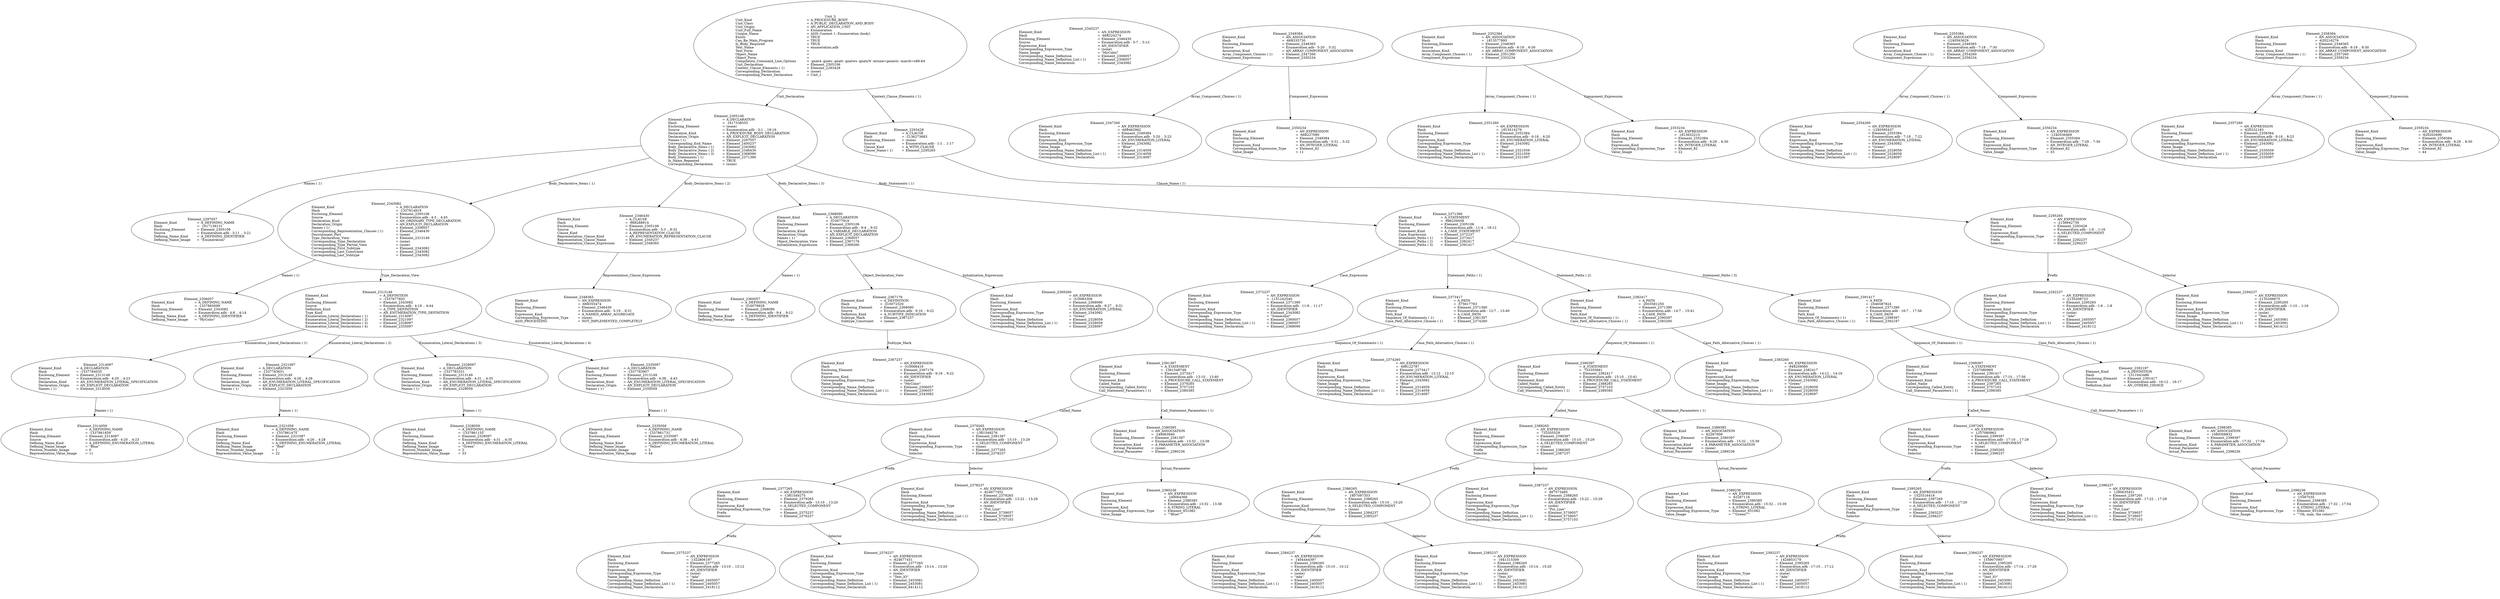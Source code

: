 digraph "enumeration.adt" {
  Unit_3 -> Element_2305106
      [ label=Unit_Declaration ];
  Unit_3 -> Element_2293428
      [ label="Context_Clause_Elements ( 1)" ];
  Unit_3
      [ label=<<TABLE BORDER="0" CELLBORDER="0" CELLSPACING="0" CELLPADDING="0"> 
          <TR><TD COLSPAN="3">Unit_3</TD></TR>
          <TR><TD ALIGN="LEFT">Unit_Kind   </TD><TD> = </TD><TD ALIGN="LEFT">A_PROCEDURE_BODY</TD></TR>
          <TR><TD ALIGN="LEFT">Unit_Class   </TD><TD> = </TD><TD ALIGN="LEFT">A_PUBLIC_DECLARATION_AND_BODY</TD></TR>
          <TR><TD ALIGN="LEFT">Unit_Origin   </TD><TD> = </TD><TD ALIGN="LEFT">AN_APPLICATION_UNIT</TD></TR>
          <TR><TD ALIGN="LEFT">Unit_Full_Name    </TD><TD> = </TD><TD ALIGN="LEFT">Enumeration</TD></TR>
          <TR><TD ALIGN="LEFT">Unique_Name   </TD><TD> = </TD><TD ALIGN="LEFT">ASIS Context 1: Enumeration (body)</TD></TR>
          <TR><TD ALIGN="LEFT">Exists  </TD><TD> = </TD><TD ALIGN="LEFT">TRUE</TD></TR>
          <TR><TD ALIGN="LEFT">Can_Be_Main_Program     </TD><TD> = </TD><TD ALIGN="LEFT">TRUE</TD></TR>
          <TR><TD ALIGN="LEFT">Is_Body_Required     </TD><TD> = </TD><TD ALIGN="LEFT">TRUE</TD></TR>
          <TR><TD ALIGN="LEFT">Text_Name   </TD><TD> = </TD><TD ALIGN="LEFT">enumeration.adb</TD></TR>
          <TR><TD ALIGN="LEFT">Text_Form   </TD><TD> = </TD><TD ALIGN="LEFT"></TD></TR>
          <TR><TD ALIGN="LEFT">Object_Name   </TD><TD> = </TD><TD ALIGN="LEFT"></TD></TR>
          <TR><TD ALIGN="LEFT">Object_Form   </TD><TD> = </TD><TD ALIGN="LEFT"></TD></TR>
          <TR><TD ALIGN="LEFT">Compilation_Command_Line_Options         </TD><TD> = </TD><TD ALIGN="LEFT">-gnatA -gnatc -gnatt -gnatws -gnatyN -mtune=generic -march=x86-64</TD></TR>
          <TR><TD ALIGN="LEFT">Unit_Declaration     </TD><TD> = </TD><TD ALIGN="LEFT">Element_2305106</TD></TR>
          <TR><TD ALIGN="LEFT">Context_Clause_Elements ( 1)        </TD><TD> = </TD><TD ALIGN="LEFT">Element_2293428</TD></TR>
          <TR><TD ALIGN="LEFT">Corresponding_Declaration       </TD><TD> = </TD><TD ALIGN="LEFT">(none)</TD></TR>
          <TR><TD ALIGN="LEFT">Corresponding_Parent_Declaration         </TD><TD> = </TD><TD ALIGN="LEFT">Unit_1</TD></TR>
          </TABLE>> ];
  Element_2293428 -> Element_2295265
      [ label="Clause_Name ( 1)" ];
  Element_2293428
      [ label=<<TABLE BORDER="0" CELLBORDER="0" CELLSPACING="0" CELLPADDING="0"> 
          <TR><TD COLSPAN="3">Element_2293428</TD></TR>
          <TR><TD ALIGN="LEFT">Element_Kind    </TD><TD> = </TD><TD ALIGN="LEFT">A_CLAUSE</TD></TR>
          <TR><TD ALIGN="LEFT">Hash  </TD><TD> = </TD><TD ALIGN="LEFT">-2136273683</TD></TR>
          <TR><TD ALIGN="LEFT">Enclosing_Element     </TD><TD> = </TD><TD ALIGN="LEFT">(none)</TD></TR>
          <TR><TD ALIGN="LEFT">Source  </TD><TD> = </TD><TD ALIGN="LEFT">Enumeration.adb - 1:1 .. 1:17</TD></TR>
          <TR><TD ALIGN="LEFT">Clause_Kind   </TD><TD> = </TD><TD ALIGN="LEFT">A_WITH_CLAUSE</TD></TR>
          <TR><TD ALIGN="LEFT">Clause_Name ( 1)     </TD><TD> = </TD><TD ALIGN="LEFT">Element_2295265</TD></TR>
          </TABLE>> ];
  Element_2295265 -> Element_2292237
      [ label=Prefix ];
  Element_2295265 -> Element_2294237
      [ label=Selector ];
  Element_2295265
      [ label=<<TABLE BORDER="0" CELLBORDER="0" CELLSPACING="0" CELLPADDING="0"> 
          <TR><TD COLSPAN="3">Element_2295265</TD></TR>
          <TR><TD ALIGN="LEFT">Element_Kind    </TD><TD> = </TD><TD ALIGN="LEFT">AN_EXPRESSION</TD></TR>
          <TR><TD ALIGN="LEFT">Hash  </TD><TD> = </TD><TD ALIGN="LEFT">-2138942739</TD></TR>
          <TR><TD ALIGN="LEFT">Enclosing_Element     </TD><TD> = </TD><TD ALIGN="LEFT">Element_2293428</TD></TR>
          <TR><TD ALIGN="LEFT">Source  </TD><TD> = </TD><TD ALIGN="LEFT">Enumeration.adb - 1:6 .. 1:16</TD></TR>
          <TR><TD ALIGN="LEFT">Expression_Kind    </TD><TD> = </TD><TD ALIGN="LEFT">A_SELECTED_COMPONENT</TD></TR>
          <TR><TD ALIGN="LEFT">Corresponding_Expression_Type        </TD><TD> = </TD><TD ALIGN="LEFT">(none)</TD></TR>
          <TR><TD ALIGN="LEFT">Prefix  </TD><TD> = </TD><TD ALIGN="LEFT">Element_2292237</TD></TR>
          <TR><TD ALIGN="LEFT">Selector   </TD><TD> = </TD><TD ALIGN="LEFT">Element_2294237</TD></TR>
          </TABLE>> ];
  Element_2292237
      [ label=<<TABLE BORDER="0" CELLBORDER="0" CELLSPACING="0" CELLPADDING="0"> 
          <TR><TD COLSPAN="3">Element_2292237</TD></TR>
          <TR><TD ALIGN="LEFT">Element_Kind    </TD><TD> = </TD><TD ALIGN="LEFT">AN_EXPRESSION</TD></TR>
          <TR><TD ALIGN="LEFT">Hash  </TD><TD> = </TD><TD ALIGN="LEFT">-2135208723</TD></TR>
          <TR><TD ALIGN="LEFT">Enclosing_Element     </TD><TD> = </TD><TD ALIGN="LEFT">Element_2295265</TD></TR>
          <TR><TD ALIGN="LEFT">Source  </TD><TD> = </TD><TD ALIGN="LEFT">Enumeration.adb - 1:6 .. 1:8</TD></TR>
          <TR><TD ALIGN="LEFT">Expression_Kind    </TD><TD> = </TD><TD ALIGN="LEFT">AN_IDENTIFIER</TD></TR>
          <TR><TD ALIGN="LEFT">Corresponding_Expression_Type        </TD><TD> = </TD><TD ALIGN="LEFT">(none)</TD></TR>
          <TR><TD ALIGN="LEFT">Name_Image   </TD><TD> = </TD><TD ALIGN="LEFT">"Ada"</TD></TR>
          <TR><TD ALIGN="LEFT">Corresponding_Name_Definition        </TD><TD> = </TD><TD ALIGN="LEFT">Element_2405057</TD></TR>
          <TR><TD ALIGN="LEFT">Corresponding_Name_Definition_List ( 1)          </TD><TD> = </TD><TD ALIGN="LEFT">Element_2405057</TD></TR>
          <TR><TD ALIGN="LEFT">Corresponding_Name_Declaration        </TD><TD> = </TD><TD ALIGN="LEFT">Element_2418112</TD></TR>
          </TABLE>> ];
  Element_2294237
      [ label=<<TABLE BORDER="0" CELLBORDER="0" CELLSPACING="0" CELLPADDING="0"> 
          <TR><TD COLSPAN="3">Element_2294237</TD></TR>
          <TR><TD ALIGN="LEFT">Element_Kind    </TD><TD> = </TD><TD ALIGN="LEFT">AN_EXPRESSION</TD></TR>
          <TR><TD ALIGN="LEFT">Hash  </TD><TD> = </TD><TD ALIGN="LEFT">-2135206675</TD></TR>
          <TR><TD ALIGN="LEFT">Enclosing_Element     </TD><TD> = </TD><TD ALIGN="LEFT">Element_2295265</TD></TR>
          <TR><TD ALIGN="LEFT">Source  </TD><TD> = </TD><TD ALIGN="LEFT">Enumeration.adb - 1:10 .. 1:16</TD></TR>
          <TR><TD ALIGN="LEFT">Expression_Kind    </TD><TD> = </TD><TD ALIGN="LEFT">AN_IDENTIFIER</TD></TR>
          <TR><TD ALIGN="LEFT">Corresponding_Expression_Type        </TD><TD> = </TD><TD ALIGN="LEFT">(none)</TD></TR>
          <TR><TD ALIGN="LEFT">Name_Image   </TD><TD> = </TD><TD ALIGN="LEFT">"Text_IO"</TD></TR>
          <TR><TD ALIGN="LEFT">Corresponding_Name_Definition        </TD><TD> = </TD><TD ALIGN="LEFT">Element_2453081</TD></TR>
          <TR><TD ALIGN="LEFT">Corresponding_Name_Definition_List ( 1)          </TD><TD> = </TD><TD ALIGN="LEFT">Element_2453081</TD></TR>
          <TR><TD ALIGN="LEFT">Corresponding_Name_Declaration        </TD><TD> = </TD><TD ALIGN="LEFT">Element_6414112</TD></TR>
          </TABLE>> ];
  Element_2305106 -> Element_2297057
      [ label="Names ( 1)" ];
  Element_2305106 -> Element_2343082
      [ label="Body_Declarative_Items ( 1)" ];
  Element_2305106 -> Element_2346430
      [ label="Body_Declarative_Items ( 2)" ];
  Element_2305106 -> Element_2368090
      [ label="Body_Declarative_Items ( 3)" ];
  Element_2305106 -> Element_2371390
      [ label="Body_Statements ( 1)" ];
  Element_2305106
      [ label=<<TABLE BORDER="0" CELLBORDER="0" CELLSPACING="0" CELLPADDING="0"> 
          <TR><TD COLSPAN="3">Element_2305106</TD></TR>
          <TR><TD ALIGN="LEFT">Element_Kind    </TD><TD> = </TD><TD ALIGN="LEFT">A_DECLARATION</TD></TR>
          <TR><TD ALIGN="LEFT">Hash  </TD><TD> = </TD><TD ALIGN="LEFT"> 1617338555</TD></TR>
          <TR><TD ALIGN="LEFT">Enclosing_Element     </TD><TD> = </TD><TD ALIGN="LEFT">(none)</TD></TR>
          <TR><TD ALIGN="LEFT">Source  </TD><TD> = </TD><TD ALIGN="LEFT">Enumeration.adb - 3:1 .. 19:16</TD></TR>
          <TR><TD ALIGN="LEFT">Declaration_Kind     </TD><TD> = </TD><TD ALIGN="LEFT">A_PROCEDURE_BODY_DECLARATION</TD></TR>
          <TR><TD ALIGN="LEFT">Declaration_Origin     </TD><TD> = </TD><TD ALIGN="LEFT">AN_EXPLICIT_DECLARATION</TD></TR>
          <TR><TD ALIGN="LEFT">Names ( 1)   </TD><TD> = </TD><TD ALIGN="LEFT">Element_2297057</TD></TR>
          <TR><TD ALIGN="LEFT">Corresponding_End_Name      </TD><TD> = </TD><TD ALIGN="LEFT">Element_2400237</TD></TR>
          <TR><TD ALIGN="LEFT">Body_Declarative_Items ( 1)       </TD><TD> = </TD><TD ALIGN="LEFT">Element_2343082</TD></TR>
          <TR><TD ALIGN="LEFT">Body_Declarative_Items ( 2)       </TD><TD> = </TD><TD ALIGN="LEFT">Element_2346430</TD></TR>
          <TR><TD ALIGN="LEFT">Body_Declarative_Items ( 3)       </TD><TD> = </TD><TD ALIGN="LEFT">Element_2368090</TD></TR>
          <TR><TD ALIGN="LEFT">Body_Statements ( 1)      </TD><TD> = </TD><TD ALIGN="LEFT">Element_2371390</TD></TR>
          <TR><TD ALIGN="LEFT">Is_Name_Repeated     </TD><TD> = </TD><TD ALIGN="LEFT">TRUE</TD></TR>
          <TR><TD ALIGN="LEFT">Corresponding_Declaration       </TD><TD> = </TD><TD ALIGN="LEFT">(none)</TD></TR>
          </TABLE>> ];
  Element_2297057
      [ label=<<TABLE BORDER="0" CELLBORDER="0" CELLSPACING="0" CELLPADDING="0"> 
          <TR><TD COLSPAN="3">Element_2297057</TD></TR>
          <TR><TD ALIGN="LEFT">Element_Kind    </TD><TD> = </TD><TD ALIGN="LEFT">A_DEFINING_NAME</TD></TR>
          <TR><TD ALIGN="LEFT">Hash  </TD><TD> = </TD><TD ALIGN="LEFT"> 1617139131</TD></TR>
          <TR><TD ALIGN="LEFT">Enclosing_Element     </TD><TD> = </TD><TD ALIGN="LEFT">Element_2305106</TD></TR>
          <TR><TD ALIGN="LEFT">Source  </TD><TD> = </TD><TD ALIGN="LEFT">Enumeration.adb - 3:11 .. 3:21</TD></TR>
          <TR><TD ALIGN="LEFT">Defining_Name_Kind     </TD><TD> = </TD><TD ALIGN="LEFT">A_DEFINING_IDENTIFIER</TD></TR>
          <TR><TD ALIGN="LEFT">Defining_Name_Image     </TD><TD> = </TD><TD ALIGN="LEFT">"Enumeration"</TD></TR>
          </TABLE>> ];
  Element_2343082 -> Element_2306057
      [ label="Names ( 1)" ];
  Element_2343082 -> Element_2313149
      [ label=Type_Declaration_View ];
  Element_2343082
      [ label=<<TABLE BORDER="0" CELLBORDER="0" CELLSPACING="0" CELLPADDING="0"> 
          <TR><TD COLSPAN="3">Element_2343082</TD></TR>
          <TR><TD ALIGN="LEFT">Element_Kind    </TD><TD> = </TD><TD ALIGN="LEFT">A_DECLARATION</TD></TR>
          <TR><TD ALIGN="LEFT">Hash  </TD><TD> = </TD><TD ALIGN="LEFT">-1337814819</TD></TR>
          <TR><TD ALIGN="LEFT">Enclosing_Element     </TD><TD> = </TD><TD ALIGN="LEFT">Element_2305106</TD></TR>
          <TR><TD ALIGN="LEFT">Source  </TD><TD> = </TD><TD ALIGN="LEFT">Enumeration.adb - 4:3 .. 4:45</TD></TR>
          <TR><TD ALIGN="LEFT">Declaration_Kind     </TD><TD> = </TD><TD ALIGN="LEFT">AN_ORDINARY_TYPE_DECLARATION</TD></TR>
          <TR><TD ALIGN="LEFT">Declaration_Origin     </TD><TD> = </TD><TD ALIGN="LEFT">AN_EXPLICIT_DECLARATION</TD></TR>
          <TR><TD ALIGN="LEFT">Names ( 1)   </TD><TD> = </TD><TD ALIGN="LEFT">Element_2306057</TD></TR>
          <TR><TD ALIGN="LEFT">Corresponding_Representation_Clauses ( 1)           </TD><TD> = </TD><TD ALIGN="LEFT">Element_2346430</TD></TR>
          <TR><TD ALIGN="LEFT">Discriminant_Part     </TD><TD> = </TD><TD ALIGN="LEFT">(none)</TD></TR>
          <TR><TD ALIGN="LEFT">Type_Declaration_View      </TD><TD> = </TD><TD ALIGN="LEFT">Element_2313149</TD></TR>
          <TR><TD ALIGN="LEFT">Corresponding_Type_Declaration        </TD><TD> = </TD><TD ALIGN="LEFT">(none)</TD></TR>
          <TR><TD ALIGN="LEFT">Corresponding_Type_Partial_View        </TD><TD> = </TD><TD ALIGN="LEFT">(none)</TD></TR>
          <TR><TD ALIGN="LEFT">Corresponding_First_Subtype       </TD><TD> = </TD><TD ALIGN="LEFT">Element_2343082</TD></TR>
          <TR><TD ALIGN="LEFT">Corresponding_Last_Constraint        </TD><TD> = </TD><TD ALIGN="LEFT">Element_2343082</TD></TR>
          <TR><TD ALIGN="LEFT">Corresponding_Last_Subtype       </TD><TD> = </TD><TD ALIGN="LEFT">Element_2343082</TD></TR>
          </TABLE>> ];
  Element_2306057
      [ label=<<TABLE BORDER="0" CELLBORDER="0" CELLSPACING="0" CELLPADDING="0"> 
          <TR><TD COLSPAN="3">Element_2306057</TD></TR>
          <TR><TD ALIGN="LEFT">Element_Kind    </TD><TD> = </TD><TD ALIGN="LEFT">A_DEFINING_NAME</TD></TR>
          <TR><TD ALIGN="LEFT">Hash  </TD><TD> = </TD><TD ALIGN="LEFT">-1337865699</TD></TR>
          <TR><TD ALIGN="LEFT">Enclosing_Element     </TD><TD> = </TD><TD ALIGN="LEFT">Element_2343082</TD></TR>
          <TR><TD ALIGN="LEFT">Source  </TD><TD> = </TD><TD ALIGN="LEFT">Enumeration.adb - 4:8 .. 4:14</TD></TR>
          <TR><TD ALIGN="LEFT">Defining_Name_Kind     </TD><TD> = </TD><TD ALIGN="LEFT">A_DEFINING_IDENTIFIER</TD></TR>
          <TR><TD ALIGN="LEFT">Defining_Name_Image     </TD><TD> = </TD><TD ALIGN="LEFT">"MyColor"</TD></TR>
          </TABLE>> ];
  Element_2313149 -> Element_2314097
      [ label="Enumeration_Literal_Declarations ( 1)" ];
  Element_2313149 -> Element_2321097
      [ label="Enumeration_Literal_Declarations ( 2)" ];
  Element_2313149 -> Element_2328097
      [ label="Enumeration_Literal_Declarations ( 3)" ];
  Element_2313149 -> Element_2335097
      [ label="Enumeration_Literal_Declarations ( 4)" ];
  Element_2313149
      [ label=<<TABLE BORDER="0" CELLBORDER="0" CELLSPACING="0" CELLPADDING="0"> 
          <TR><TD COLSPAN="3">Element_2313149</TD></TR>
          <TR><TD ALIGN="LEFT">Element_Kind    </TD><TD> = </TD><TD ALIGN="LEFT">A_DEFINITION</TD></TR>
          <TR><TD ALIGN="LEFT">Hash  </TD><TD> = </TD><TD ALIGN="LEFT">-1337677603</TD></TR>
          <TR><TD ALIGN="LEFT">Enclosing_Element     </TD><TD> = </TD><TD ALIGN="LEFT">Element_2343082</TD></TR>
          <TR><TD ALIGN="LEFT">Source  </TD><TD> = </TD><TD ALIGN="LEFT">Enumeration.adb - 4:19 .. 4:44</TD></TR>
          <TR><TD ALIGN="LEFT">Definition_Kind    </TD><TD> = </TD><TD ALIGN="LEFT">A_TYPE_DEFINITION</TD></TR>
          <TR><TD ALIGN="LEFT">Type_Kind   </TD><TD> = </TD><TD ALIGN="LEFT">AN_ENUMERATION_TYPE_DEFINITION</TD></TR>
          <TR><TD ALIGN="LEFT">Enumeration_Literal_Declarations ( 1)          </TD><TD> = </TD><TD ALIGN="LEFT">Element_2314097</TD></TR>
          <TR><TD ALIGN="LEFT">Enumeration_Literal_Declarations ( 2)          </TD><TD> = </TD><TD ALIGN="LEFT">Element_2321097</TD></TR>
          <TR><TD ALIGN="LEFT">Enumeration_Literal_Declarations ( 3)          </TD><TD> = </TD><TD ALIGN="LEFT">Element_2328097</TD></TR>
          <TR><TD ALIGN="LEFT">Enumeration_Literal_Declarations ( 4)          </TD><TD> = </TD><TD ALIGN="LEFT">Element_2335097</TD></TR>
          </TABLE>> ];
  Element_2314097 -> Element_2314059
      [ label="Names ( 1)" ];
  Element_2314097
      [ label=<<TABLE BORDER="0" CELLBORDER="0" CELLSPACING="0" CELLPADDING="0"> 
          <TR><TD COLSPAN="3">Element_2314097</TD></TR>
          <TR><TD ALIGN="LEFT">Element_Kind    </TD><TD> = </TD><TD ALIGN="LEFT">A_DECLARATION</TD></TR>
          <TR><TD ALIGN="LEFT">Hash  </TD><TD> = </TD><TD ALIGN="LEFT">-1337784035</TD></TR>
          <TR><TD ALIGN="LEFT">Enclosing_Element     </TD><TD> = </TD><TD ALIGN="LEFT">Element_2313149</TD></TR>
          <TR><TD ALIGN="LEFT">Source  </TD><TD> = </TD><TD ALIGN="LEFT">Enumeration.adb - 4:20 .. 4:23</TD></TR>
          <TR><TD ALIGN="LEFT">Declaration_Kind     </TD><TD> = </TD><TD ALIGN="LEFT">AN_ENUMERATION_LITERAL_SPECIFICATION</TD></TR>
          <TR><TD ALIGN="LEFT">Declaration_Origin     </TD><TD> = </TD><TD ALIGN="LEFT">AN_EXPLICIT_DECLARATION</TD></TR>
          <TR><TD ALIGN="LEFT">Names ( 1)   </TD><TD> = </TD><TD ALIGN="LEFT">Element_2314059</TD></TR>
          </TABLE>> ];
  Element_2314059
      [ label=<<TABLE BORDER="0" CELLBORDER="0" CELLSPACING="0" CELLPADDING="0"> 
          <TR><TD COLSPAN="3">Element_2314059</TD></TR>
          <TR><TD ALIGN="LEFT">Element_Kind    </TD><TD> = </TD><TD ALIGN="LEFT">A_DEFINING_NAME</TD></TR>
          <TR><TD ALIGN="LEFT">Hash  </TD><TD> = </TD><TD ALIGN="LEFT">-1337861859</TD></TR>
          <TR><TD ALIGN="LEFT">Enclosing_Element     </TD><TD> = </TD><TD ALIGN="LEFT">Element_2314097</TD></TR>
          <TR><TD ALIGN="LEFT">Source  </TD><TD> = </TD><TD ALIGN="LEFT">Enumeration.adb - 4:20 .. 4:23</TD></TR>
          <TR><TD ALIGN="LEFT">Defining_Name_Kind     </TD><TD> = </TD><TD ALIGN="LEFT">A_DEFINING_ENUMERATION_LITERAL</TD></TR>
          <TR><TD ALIGN="LEFT">Defining_Name_Image     </TD><TD> = </TD><TD ALIGN="LEFT">"Blue"</TD></TR>
          <TR><TD ALIGN="LEFT">Position_Number_Image      </TD><TD> = </TD><TD ALIGN="LEFT">0</TD></TR>
          <TR><TD ALIGN="LEFT">Representation_Value_Image       </TD><TD> = </TD><TD ALIGN="LEFT">11</TD></TR>
          </TABLE>> ];
  Element_2321097 -> Element_2321059
      [ label="Names ( 1)" ];
  Element_2321097
      [ label=<<TABLE BORDER="0" CELLBORDER="0" CELLSPACING="0" CELLPADDING="0"> 
          <TR><TD COLSPAN="3">Element_2321097</TD></TR>
          <TR><TD ALIGN="LEFT">Element_Kind    </TD><TD> = </TD><TD ALIGN="LEFT">A_DECLARATION</TD></TR>
          <TR><TD ALIGN="LEFT">Hash  </TD><TD> = </TD><TD ALIGN="LEFT">-1337783651</TD></TR>
          <TR><TD ALIGN="LEFT">Enclosing_Element     </TD><TD> = </TD><TD ALIGN="LEFT">Element_2313149</TD></TR>
          <TR><TD ALIGN="LEFT">Source  </TD><TD> = </TD><TD ALIGN="LEFT">Enumeration.adb - 4:26 .. 4:28</TD></TR>
          <TR><TD ALIGN="LEFT">Declaration_Kind     </TD><TD> = </TD><TD ALIGN="LEFT">AN_ENUMERATION_LITERAL_SPECIFICATION</TD></TR>
          <TR><TD ALIGN="LEFT">Declaration_Origin     </TD><TD> = </TD><TD ALIGN="LEFT">AN_EXPLICIT_DECLARATION</TD></TR>
          <TR><TD ALIGN="LEFT">Names ( 1)   </TD><TD> = </TD><TD ALIGN="LEFT">Element_2321059</TD></TR>
          </TABLE>> ];
  Element_2321059
      [ label=<<TABLE BORDER="0" CELLBORDER="0" CELLSPACING="0" CELLPADDING="0"> 
          <TR><TD COLSPAN="3">Element_2321059</TD></TR>
          <TR><TD ALIGN="LEFT">Element_Kind    </TD><TD> = </TD><TD ALIGN="LEFT">A_DEFINING_NAME</TD></TR>
          <TR><TD ALIGN="LEFT">Hash  </TD><TD> = </TD><TD ALIGN="LEFT">-1337861475</TD></TR>
          <TR><TD ALIGN="LEFT">Enclosing_Element     </TD><TD> = </TD><TD ALIGN="LEFT">Element_2321097</TD></TR>
          <TR><TD ALIGN="LEFT">Source  </TD><TD> = </TD><TD ALIGN="LEFT">Enumeration.adb - 4:26 .. 4:28</TD></TR>
          <TR><TD ALIGN="LEFT">Defining_Name_Kind     </TD><TD> = </TD><TD ALIGN="LEFT">A_DEFINING_ENUMERATION_LITERAL</TD></TR>
          <TR><TD ALIGN="LEFT">Defining_Name_Image     </TD><TD> = </TD><TD ALIGN="LEFT">"Red"</TD></TR>
          <TR><TD ALIGN="LEFT">Position_Number_Image      </TD><TD> = </TD><TD ALIGN="LEFT">1</TD></TR>
          <TR><TD ALIGN="LEFT">Representation_Value_Image       </TD><TD> = </TD><TD ALIGN="LEFT">22</TD></TR>
          </TABLE>> ];
  Element_2328097 -> Element_2328059
      [ label="Names ( 1)" ];
  Element_2328097
      [ label=<<TABLE BORDER="0" CELLBORDER="0" CELLSPACING="0" CELLPADDING="0"> 
          <TR><TD COLSPAN="3">Element_2328097</TD></TR>
          <TR><TD ALIGN="LEFT">Element_Kind    </TD><TD> = </TD><TD ALIGN="LEFT">A_DECLARATION</TD></TR>
          <TR><TD ALIGN="LEFT">Hash  </TD><TD> = </TD><TD ALIGN="LEFT">-1337783331</TD></TR>
          <TR><TD ALIGN="LEFT">Enclosing_Element     </TD><TD> = </TD><TD ALIGN="LEFT">Element_2313149</TD></TR>
          <TR><TD ALIGN="LEFT">Source  </TD><TD> = </TD><TD ALIGN="LEFT">Enumeration.adb - 4:31 .. 4:35</TD></TR>
          <TR><TD ALIGN="LEFT">Declaration_Kind     </TD><TD> = </TD><TD ALIGN="LEFT">AN_ENUMERATION_LITERAL_SPECIFICATION</TD></TR>
          <TR><TD ALIGN="LEFT">Declaration_Origin     </TD><TD> = </TD><TD ALIGN="LEFT">AN_EXPLICIT_DECLARATION</TD></TR>
          <TR><TD ALIGN="LEFT">Names ( 1)   </TD><TD> = </TD><TD ALIGN="LEFT">Element_2328059</TD></TR>
          </TABLE>> ];
  Element_2328059
      [ label=<<TABLE BORDER="0" CELLBORDER="0" CELLSPACING="0" CELLPADDING="0"> 
          <TR><TD COLSPAN="3">Element_2328059</TD></TR>
          <TR><TD ALIGN="LEFT">Element_Kind    </TD><TD> = </TD><TD ALIGN="LEFT">A_DEFINING_NAME</TD></TR>
          <TR><TD ALIGN="LEFT">Hash  </TD><TD> = </TD><TD ALIGN="LEFT">-1337861155</TD></TR>
          <TR><TD ALIGN="LEFT">Enclosing_Element     </TD><TD> = </TD><TD ALIGN="LEFT">Element_2328097</TD></TR>
          <TR><TD ALIGN="LEFT">Source  </TD><TD> = </TD><TD ALIGN="LEFT">Enumeration.adb - 4:31 .. 4:35</TD></TR>
          <TR><TD ALIGN="LEFT">Defining_Name_Kind     </TD><TD> = </TD><TD ALIGN="LEFT">A_DEFINING_ENUMERATION_LITERAL</TD></TR>
          <TR><TD ALIGN="LEFT">Defining_Name_Image     </TD><TD> = </TD><TD ALIGN="LEFT">"Green"</TD></TR>
          <TR><TD ALIGN="LEFT">Position_Number_Image      </TD><TD> = </TD><TD ALIGN="LEFT">2</TD></TR>
          <TR><TD ALIGN="LEFT">Representation_Value_Image       </TD><TD> = </TD><TD ALIGN="LEFT">33</TD></TR>
          </TABLE>> ];
  Element_2335097 -> Element_2335059
      [ label="Names ( 1)" ];
  Element_2335097
      [ label=<<TABLE BORDER="0" CELLBORDER="0" CELLSPACING="0" CELLPADDING="0"> 
          <TR><TD COLSPAN="3">Element_2335097</TD></TR>
          <TR><TD ALIGN="LEFT">Element_Kind    </TD><TD> = </TD><TD ALIGN="LEFT">A_DECLARATION</TD></TR>
          <TR><TD ALIGN="LEFT">Hash  </TD><TD> = </TD><TD ALIGN="LEFT">-1337783907</TD></TR>
          <TR><TD ALIGN="LEFT">Enclosing_Element     </TD><TD> = </TD><TD ALIGN="LEFT">Element_2313149</TD></TR>
          <TR><TD ALIGN="LEFT">Source  </TD><TD> = </TD><TD ALIGN="LEFT">Enumeration.adb - 4:38 .. 4:43</TD></TR>
          <TR><TD ALIGN="LEFT">Declaration_Kind     </TD><TD> = </TD><TD ALIGN="LEFT">AN_ENUMERATION_LITERAL_SPECIFICATION</TD></TR>
          <TR><TD ALIGN="LEFT">Declaration_Origin     </TD><TD> = </TD><TD ALIGN="LEFT">AN_EXPLICIT_DECLARATION</TD></TR>
          <TR><TD ALIGN="LEFT">Names ( 1)   </TD><TD> = </TD><TD ALIGN="LEFT">Element_2335059</TD></TR>
          </TABLE>> ];
  Element_2335059
      [ label=<<TABLE BORDER="0" CELLBORDER="0" CELLSPACING="0" CELLPADDING="0"> 
          <TR><TD COLSPAN="3">Element_2335059</TD></TR>
          <TR><TD ALIGN="LEFT">Element_Kind    </TD><TD> = </TD><TD ALIGN="LEFT">A_DEFINING_NAME</TD></TR>
          <TR><TD ALIGN="LEFT">Hash  </TD><TD> = </TD><TD ALIGN="LEFT">-1337861731</TD></TR>
          <TR><TD ALIGN="LEFT">Enclosing_Element     </TD><TD> = </TD><TD ALIGN="LEFT">Element_2335097</TD></TR>
          <TR><TD ALIGN="LEFT">Source  </TD><TD> = </TD><TD ALIGN="LEFT">Enumeration.adb - 4:38 .. 4:43</TD></TR>
          <TR><TD ALIGN="LEFT">Defining_Name_Kind     </TD><TD> = </TD><TD ALIGN="LEFT">A_DEFINING_ENUMERATION_LITERAL</TD></TR>
          <TR><TD ALIGN="LEFT">Defining_Name_Image     </TD><TD> = </TD><TD ALIGN="LEFT">"Yellow"</TD></TR>
          <TR><TD ALIGN="LEFT">Position_Number_Image      </TD><TD> = </TD><TD ALIGN="LEFT">3</TD></TR>
          <TR><TD ALIGN="LEFT">Representation_Value_Image       </TD><TD> = </TD><TD ALIGN="LEFT">44</TD></TR>
          </TABLE>> ];
  Element_2346430 -> Element_2348365
      [ label=Representation_Clause_Expression ];
  Element_2346430
      [ label=<<TABLE BORDER="0" CELLBORDER="0" CELLSPACING="0" CELLPADDING="0"> 
          <TR><TD COLSPAN="3">Element_2346430</TD></TR>
          <TR><TD ALIGN="LEFT">Element_Kind    </TD><TD> = </TD><TD ALIGN="LEFT">A_CLAUSE</TD></TR>
          <TR><TD ALIGN="LEFT">Hash  </TD><TD> = </TD><TD ALIGN="LEFT">-668288914</TD></TR>
          <TR><TD ALIGN="LEFT">Enclosing_Element     </TD><TD> = </TD><TD ALIGN="LEFT">Element_2305106</TD></TR>
          <TR><TD ALIGN="LEFT">Source  </TD><TD> = </TD><TD ALIGN="LEFT">Enumeration.adb - 5:3 .. 8:32</TD></TR>
          <TR><TD ALIGN="LEFT">Clause_Kind   </TD><TD> = </TD><TD ALIGN="LEFT">A_REPRESENTATION_CLAUSE</TD></TR>
          <TR><TD ALIGN="LEFT">Representation_Clause_Kind       </TD><TD> = </TD><TD ALIGN="LEFT">AN_ENUMERATION_REPRESENTATION_CLAUSE</TD></TR>
          <TR><TD ALIGN="LEFT">Representation_Clause_Name       </TD><TD> = </TD><TD ALIGN="LEFT">Element_2345237</TD></TR>
          <TR><TD ALIGN="LEFT">Representation_Clause_Expression         </TD><TD> = </TD><TD ALIGN="LEFT">Element_2348365</TD></TR>
          </TABLE>> ];
  Element_2345237
      [ label=<<TABLE BORDER="0" CELLBORDER="0" CELLSPACING="0" CELLPADDING="0"> 
          <TR><TD COLSPAN="3">Element_2345237</TD></TR>
          <TR><TD ALIGN="LEFT">Element_Kind    </TD><TD> = </TD><TD ALIGN="LEFT">AN_EXPRESSION</TD></TR>
          <TR><TD ALIGN="LEFT">Hash  </TD><TD> = </TD><TD ALIGN="LEFT">-668224274</TD></TR>
          <TR><TD ALIGN="LEFT">Enclosing_Element     </TD><TD> = </TD><TD ALIGN="LEFT">Element_2346430</TD></TR>
          <TR><TD ALIGN="LEFT">Source  </TD><TD> = </TD><TD ALIGN="LEFT">Enumeration.adb - 5:7 .. 5:13</TD></TR>
          <TR><TD ALIGN="LEFT">Expression_Kind    </TD><TD> = </TD><TD ALIGN="LEFT">AN_IDENTIFIER</TD></TR>
          <TR><TD ALIGN="LEFT">Corresponding_Expression_Type        </TD><TD> = </TD><TD ALIGN="LEFT">(none)</TD></TR>
          <TR><TD ALIGN="LEFT">Name_Image   </TD><TD> = </TD><TD ALIGN="LEFT">"MyColor"</TD></TR>
          <TR><TD ALIGN="LEFT">Corresponding_Name_Definition        </TD><TD> = </TD><TD ALIGN="LEFT">Element_2306057</TD></TR>
          <TR><TD ALIGN="LEFT">Corresponding_Name_Definition_List ( 1)          </TD><TD> = </TD><TD ALIGN="LEFT">Element_2306057</TD></TR>
          <TR><TD ALIGN="LEFT">Corresponding_Name_Declaration        </TD><TD> = </TD><TD ALIGN="LEFT">Element_2343082</TD></TR>
          </TABLE>> ];
  Element_2348365
      [ label=<<TABLE BORDER="0" CELLBORDER="0" CELLSPACING="0" CELLPADDING="0"> 
          <TR><TD COLSPAN="3">Element_2348365</TD></TR>
          <TR><TD ALIGN="LEFT">Element_Kind    </TD><TD> = </TD><TD ALIGN="LEFT">AN_EXPRESSION</TD></TR>
          <TR><TD ALIGN="LEFT">Hash  </TD><TD> = </TD><TD ALIGN="LEFT">-668355474</TD></TR>
          <TR><TD ALIGN="LEFT">Enclosing_Element     </TD><TD> = </TD><TD ALIGN="LEFT">Element_2346430</TD></TR>
          <TR><TD ALIGN="LEFT">Source  </TD><TD> = </TD><TD ALIGN="LEFT">Enumeration.adb - 5:19 .. 8:31</TD></TR>
          <TR><TD ALIGN="LEFT">Expression_Kind    </TD><TD> = </TD><TD ALIGN="LEFT">A_NAMED_ARRAY_AGGREGATE</TD></TR>
          <TR><TD ALIGN="LEFT">Corresponding_Expression_Type        </TD><TD> = </TD><TD ALIGN="LEFT">(none)</TD></TR>
          <TR><TD ALIGN="LEFT">ASIS_PROCESSING    </TD><TD> = </TD><TD ALIGN="LEFT">NOT_IMPLEMENTED_COMPLETELY</TD></TR>
          </TABLE>> ];
  Element_2349384 -> Element_2347260
      [ label="Array_Component_Choices ( 1)" ];
  Element_2349384 -> Element_2350234
      [ label=Component_Expression ];
  Element_2349384
      [ label=<<TABLE BORDER="0" CELLBORDER="0" CELLSPACING="0" CELLPADDING="0"> 
          <TR><TD COLSPAN="3">Element_2349384</TD></TR>
          <TR><TD ALIGN="LEFT">Element_Kind    </TD><TD> = </TD><TD ALIGN="LEFT">AN_ASSOCIATION</TD></TR>
          <TR><TD ALIGN="LEFT">Hash  </TD><TD> = </TD><TD ALIGN="LEFT">-668335730</TD></TR>
          <TR><TD ALIGN="LEFT">Enclosing_Element     </TD><TD> = </TD><TD ALIGN="LEFT">Element_2348365</TD></TR>
          <TR><TD ALIGN="LEFT">Source  </TD><TD> = </TD><TD ALIGN="LEFT">Enumeration.adb - 5:20 .. 5:32</TD></TR>
          <TR><TD ALIGN="LEFT">Association_Kind     </TD><TD> = </TD><TD ALIGN="LEFT">AN_ARRAY_COMPONENT_ASSOCIATION</TD></TR>
          <TR><TD ALIGN="LEFT">Array_Component_Choices ( 1)        </TD><TD> = </TD><TD ALIGN="LEFT">Element_2347260</TD></TR>
          <TR><TD ALIGN="LEFT">Component_Expression      </TD><TD> = </TD><TD ALIGN="LEFT">Element_2350234</TD></TR>
          </TABLE>> ];
  Element_2347260
      [ label=<<TABLE BORDER="0" CELLBORDER="0" CELLSPACING="0" CELLPADDING="0"> 
          <TR><TD COLSPAN="3">Element_2347260</TD></TR>
          <TR><TD ALIGN="LEFT">Element_Kind    </TD><TD> = </TD><TD ALIGN="LEFT">AN_EXPRESSION</TD></TR>
          <TR><TD ALIGN="LEFT">Hash  </TD><TD> = </TD><TD ALIGN="LEFT">-668462962</TD></TR>
          <TR><TD ALIGN="LEFT">Enclosing_Element     </TD><TD> = </TD><TD ALIGN="LEFT">Element_2349384</TD></TR>
          <TR><TD ALIGN="LEFT">Source  </TD><TD> = </TD><TD ALIGN="LEFT">Enumeration.adb - 5:20 .. 5:23</TD></TR>
          <TR><TD ALIGN="LEFT">Expression_Kind    </TD><TD> = </TD><TD ALIGN="LEFT">AN_ENUMERATION_LITERAL</TD></TR>
          <TR><TD ALIGN="LEFT">Corresponding_Expression_Type        </TD><TD> = </TD><TD ALIGN="LEFT">Element_2343082</TD></TR>
          <TR><TD ALIGN="LEFT">Name_Image   </TD><TD> = </TD><TD ALIGN="LEFT">"Blue"</TD></TR>
          <TR><TD ALIGN="LEFT">Corresponding_Name_Definition        </TD><TD> = </TD><TD ALIGN="LEFT">Element_2314059</TD></TR>
          <TR><TD ALIGN="LEFT">Corresponding_Name_Definition_List ( 1)          </TD><TD> = </TD><TD ALIGN="LEFT">Element_2314059</TD></TR>
          <TR><TD ALIGN="LEFT">Corresponding_Name_Declaration        </TD><TD> = </TD><TD ALIGN="LEFT">Element_2314097</TD></TR>
          </TABLE>> ];
  Element_2350234
      [ label=<<TABLE BORDER="0" CELLBORDER="0" CELLSPACING="0" CELLPADDING="0"> 
          <TR><TD COLSPAN="3">Element_2350234</TD></TR>
          <TR><TD ALIGN="LEFT">Element_Kind    </TD><TD> = </TD><TD ALIGN="LEFT">AN_EXPRESSION</TD></TR>
          <TR><TD ALIGN="LEFT">Hash  </TD><TD> = </TD><TD ALIGN="LEFT">-668227090</TD></TR>
          <TR><TD ALIGN="LEFT">Enclosing_Element     </TD><TD> = </TD><TD ALIGN="LEFT">Element_2349384</TD></TR>
          <TR><TD ALIGN="LEFT">Source  </TD><TD> = </TD><TD ALIGN="LEFT">Enumeration.adb - 5:31 .. 5:32</TD></TR>
          <TR><TD ALIGN="LEFT">Expression_Kind    </TD><TD> = </TD><TD ALIGN="LEFT">AN_INTEGER_LITERAL</TD></TR>
          <TR><TD ALIGN="LEFT">Corresponding_Expression_Type        </TD><TD> = </TD><TD ALIGN="LEFT">Element_82</TD></TR>
          <TR><TD ALIGN="LEFT">Value_Image   </TD><TD> = </TD><TD ALIGN="LEFT">11</TD></TR>
          </TABLE>> ];
  Element_2352384 -> Element_2351260
      [ label="Array_Component_Choices ( 1)" ];
  Element_2352384 -> Element_2353234
      [ label=Component_Expression ];
  Element_2352384
      [ label=<<TABLE BORDER="0" CELLBORDER="0" CELLSPACING="0" CELLPADDING="0"> 
          <TR><TD COLSPAN="3">Element_2352384</TD></TR>
          <TR><TD ALIGN="LEFT">Element_Kind    </TD><TD> = </TD><TD ALIGN="LEFT">AN_ASSOCIATION</TD></TR>
          <TR><TD ALIGN="LEFT">Hash  </TD><TD> = </TD><TD ALIGN="LEFT"> 1813577895</TD></TR>
          <TR><TD ALIGN="LEFT">Enclosing_Element     </TD><TD> = </TD><TD ALIGN="LEFT">Element_2348365</TD></TR>
          <TR><TD ALIGN="LEFT">Source  </TD><TD> = </TD><TD ALIGN="LEFT">Enumeration.adb - 6:18 .. 6:30</TD></TR>
          <TR><TD ALIGN="LEFT">Association_Kind     </TD><TD> = </TD><TD ALIGN="LEFT">AN_ARRAY_COMPONENT_ASSOCIATION</TD></TR>
          <TR><TD ALIGN="LEFT">Array_Component_Choices ( 1)        </TD><TD> = </TD><TD ALIGN="LEFT">Element_2351260</TD></TR>
          <TR><TD ALIGN="LEFT">Component_Expression      </TD><TD> = </TD><TD ALIGN="LEFT">Element_2353234</TD></TR>
          </TABLE>> ];
  Element_2351260
      [ label=<<TABLE BORDER="0" CELLBORDER="0" CELLSPACING="0" CELLPADDING="0"> 
          <TR><TD COLSPAN="3">Element_2351260</TD></TR>
          <TR><TD ALIGN="LEFT">Element_Kind    </TD><TD> = </TD><TD ALIGN="LEFT">AN_EXPRESSION</TD></TR>
          <TR><TD ALIGN="LEFT">Hash  </TD><TD> = </TD><TD ALIGN="LEFT"> 1813514279</TD></TR>
          <TR><TD ALIGN="LEFT">Enclosing_Element     </TD><TD> = </TD><TD ALIGN="LEFT">Element_2352384</TD></TR>
          <TR><TD ALIGN="LEFT">Source  </TD><TD> = </TD><TD ALIGN="LEFT">Enumeration.adb - 6:18 .. 6:20</TD></TR>
          <TR><TD ALIGN="LEFT">Expression_Kind    </TD><TD> = </TD><TD ALIGN="LEFT">AN_ENUMERATION_LITERAL</TD></TR>
          <TR><TD ALIGN="LEFT">Corresponding_Expression_Type        </TD><TD> = </TD><TD ALIGN="LEFT">Element_2343082</TD></TR>
          <TR><TD ALIGN="LEFT">Name_Image   </TD><TD> = </TD><TD ALIGN="LEFT">"Red"</TD></TR>
          <TR><TD ALIGN="LEFT">Corresponding_Name_Definition        </TD><TD> = </TD><TD ALIGN="LEFT">Element_2321059</TD></TR>
          <TR><TD ALIGN="LEFT">Corresponding_Name_Definition_List ( 1)          </TD><TD> = </TD><TD ALIGN="LEFT">Element_2321059</TD></TR>
          <TR><TD ALIGN="LEFT">Corresponding_Name_Declaration        </TD><TD> = </TD><TD ALIGN="LEFT">Element_2321097</TD></TR>
          </TABLE>> ];
  Element_2353234
      [ label=<<TABLE BORDER="0" CELLBORDER="0" CELLSPACING="0" CELLPADDING="0"> 
          <TR><TD COLSPAN="3">Element_2353234</TD></TR>
          <TR><TD ALIGN="LEFT">Element_Kind    </TD><TD> = </TD><TD ALIGN="LEFT">AN_EXPRESSION</TD></TR>
          <TR><TD ALIGN="LEFT">Hash  </TD><TD> = </TD><TD ALIGN="LEFT"> 1813632215</TD></TR>
          <TR><TD ALIGN="LEFT">Enclosing_Element     </TD><TD> = </TD><TD ALIGN="LEFT">Element_2352384</TD></TR>
          <TR><TD ALIGN="LEFT">Source  </TD><TD> = </TD><TD ALIGN="LEFT">Enumeration.adb - 6:29 .. 6:30</TD></TR>
          <TR><TD ALIGN="LEFT">Expression_Kind    </TD><TD> = </TD><TD ALIGN="LEFT">AN_INTEGER_LITERAL</TD></TR>
          <TR><TD ALIGN="LEFT">Corresponding_Expression_Type        </TD><TD> = </TD><TD ALIGN="LEFT">Element_82</TD></TR>
          <TR><TD ALIGN="LEFT">Value_Image   </TD><TD> = </TD><TD ALIGN="LEFT">22</TD></TR>
          </TABLE>> ];
  Element_2355384 -> Element_2354260
      [ label="Array_Component_Choices ( 1)" ];
  Element_2355384 -> Element_2356234
      [ label=Component_Expression ];
  Element_2355384
      [ label=<<TABLE BORDER="0" CELLBORDER="0" CELLSPACING="0" CELLPADDING="0"> 
          <TR><TD COLSPAN="3">Element_2355384</TD></TR>
          <TR><TD ALIGN="LEFT">Element_Kind    </TD><TD> = </TD><TD ALIGN="LEFT">AN_ASSOCIATION</TD></TR>
          <TR><TD ALIGN="LEFT">Hash  </TD><TD> = </TD><TD ALIGN="LEFT">-1240563629</TD></TR>
          <TR><TD ALIGN="LEFT">Enclosing_Element     </TD><TD> = </TD><TD ALIGN="LEFT">Element_2348365</TD></TR>
          <TR><TD ALIGN="LEFT">Source  </TD><TD> = </TD><TD ALIGN="LEFT">Enumeration.adb - 7:18 .. 7:30</TD></TR>
          <TR><TD ALIGN="LEFT">Association_Kind     </TD><TD> = </TD><TD ALIGN="LEFT">AN_ARRAY_COMPONENT_ASSOCIATION</TD></TR>
          <TR><TD ALIGN="LEFT">Array_Component_Choices ( 1)        </TD><TD> = </TD><TD ALIGN="LEFT">Element_2354260</TD></TR>
          <TR><TD ALIGN="LEFT">Component_Expression      </TD><TD> = </TD><TD ALIGN="LEFT">Element_2356234</TD></TR>
          </TABLE>> ];
  Element_2354260
      [ label=<<TABLE BORDER="0" CELLBORDER="0" CELLSPACING="0" CELLPADDING="0"> 
          <TR><TD COLSPAN="3">Element_2354260</TD></TR>
          <TR><TD ALIGN="LEFT">Element_Kind    </TD><TD> = </TD><TD ALIGN="LEFT">AN_EXPRESSION</TD></TR>
          <TR><TD ALIGN="LEFT">Hash  </TD><TD> = </TD><TD ALIGN="LEFT">-1240595437</TD></TR>
          <TR><TD ALIGN="LEFT">Enclosing_Element     </TD><TD> = </TD><TD ALIGN="LEFT">Element_2355384</TD></TR>
          <TR><TD ALIGN="LEFT">Source  </TD><TD> = </TD><TD ALIGN="LEFT">Enumeration.adb - 7:18 .. 7:22</TD></TR>
          <TR><TD ALIGN="LEFT">Expression_Kind    </TD><TD> = </TD><TD ALIGN="LEFT">AN_ENUMERATION_LITERAL</TD></TR>
          <TR><TD ALIGN="LEFT">Corresponding_Expression_Type        </TD><TD> = </TD><TD ALIGN="LEFT">Element_2343082</TD></TR>
          <TR><TD ALIGN="LEFT">Name_Image   </TD><TD> = </TD><TD ALIGN="LEFT">"Green"</TD></TR>
          <TR><TD ALIGN="LEFT">Corresponding_Name_Definition        </TD><TD> = </TD><TD ALIGN="LEFT">Element_2328059</TD></TR>
          <TR><TD ALIGN="LEFT">Corresponding_Name_Definition_List ( 1)          </TD><TD> = </TD><TD ALIGN="LEFT">Element_2328059</TD></TR>
          <TR><TD ALIGN="LEFT">Corresponding_Name_Declaration        </TD><TD> = </TD><TD ALIGN="LEFT">Element_2328097</TD></TR>
          </TABLE>> ];
  Element_2356234
      [ label=<<TABLE BORDER="0" CELLBORDER="0" CELLSPACING="0" CELLPADDING="0"> 
          <TR><TD COLSPAN="3">Element_2356234</TD></TR>
          <TR><TD ALIGN="LEFT">Element_Kind    </TD><TD> = </TD><TD ALIGN="LEFT">AN_EXPRESSION</TD></TR>
          <TR><TD ALIGN="LEFT">Hash  </TD><TD> = </TD><TD ALIGN="LEFT">-1240536469</TD></TR>
          <TR><TD ALIGN="LEFT">Enclosing_Element     </TD><TD> = </TD><TD ALIGN="LEFT">Element_2355384</TD></TR>
          <TR><TD ALIGN="LEFT">Source  </TD><TD> = </TD><TD ALIGN="LEFT">Enumeration.adb - 7:29 .. 7:30</TD></TR>
          <TR><TD ALIGN="LEFT">Expression_Kind    </TD><TD> = </TD><TD ALIGN="LEFT">AN_INTEGER_LITERAL</TD></TR>
          <TR><TD ALIGN="LEFT">Corresponding_Expression_Type        </TD><TD> = </TD><TD ALIGN="LEFT">Element_82</TD></TR>
          <TR><TD ALIGN="LEFT">Value_Image   </TD><TD> = </TD><TD ALIGN="LEFT">33</TD></TR>
          </TABLE>> ];
  Element_2358384 -> Element_2357260
      [ label="Array_Component_Choices ( 1)" ];
  Element_2358384 -> Element_2359234
      [ label=Component_Expression ];
  Element_2358384
      [ label=<<TABLE BORDER="0" CELLBORDER="0" CELLSPACING="0" CELLPADDING="0"> 
          <TR><TD COLSPAN="3">Element_2358384</TD></TR>
          <TR><TD ALIGN="LEFT">Element_Kind    </TD><TD> = </TD><TD ALIGN="LEFT">AN_ASSOCIATION</TD></TR>
          <TR><TD ALIGN="LEFT">Hash  </TD><TD> = </TD><TD ALIGN="LEFT">-620216279</TD></TR>
          <TR><TD ALIGN="LEFT">Enclosing_Element     </TD><TD> = </TD><TD ALIGN="LEFT">Element_2348365</TD></TR>
          <TR><TD ALIGN="LEFT">Source  </TD><TD> = </TD><TD ALIGN="LEFT">Enumeration.adb - 8:18 .. 8:30</TD></TR>
          <TR><TD ALIGN="LEFT">Association_Kind     </TD><TD> = </TD><TD ALIGN="LEFT">AN_ARRAY_COMPONENT_ASSOCIATION</TD></TR>
          <TR><TD ALIGN="LEFT">Array_Component_Choices ( 1)        </TD><TD> = </TD><TD ALIGN="LEFT">Element_2357260</TD></TR>
          <TR><TD ALIGN="LEFT">Component_Expression      </TD><TD> = </TD><TD ALIGN="LEFT">Element_2359234</TD></TR>
          </TABLE>> ];
  Element_2357260
      [ label=<<TABLE BORDER="0" CELLBORDER="0" CELLSPACING="0" CELLPADDING="0"> 
          <TR><TD COLSPAN="3">Element_2357260</TD></TR>
          <TR><TD ALIGN="LEFT">Element_Kind    </TD><TD> = </TD><TD ALIGN="LEFT">AN_EXPRESSION</TD></TR>
          <TR><TD ALIGN="LEFT">Hash  </TD><TD> = </TD><TD ALIGN="LEFT">-620232183</TD></TR>
          <TR><TD ALIGN="LEFT">Enclosing_Element     </TD><TD> = </TD><TD ALIGN="LEFT">Element_2358384</TD></TR>
          <TR><TD ALIGN="LEFT">Source  </TD><TD> = </TD><TD ALIGN="LEFT">Enumeration.adb - 8:18 .. 8:23</TD></TR>
          <TR><TD ALIGN="LEFT">Expression_Kind    </TD><TD> = </TD><TD ALIGN="LEFT">AN_ENUMERATION_LITERAL</TD></TR>
          <TR><TD ALIGN="LEFT">Corresponding_Expression_Type        </TD><TD> = </TD><TD ALIGN="LEFT">Element_2343082</TD></TR>
          <TR><TD ALIGN="LEFT">Name_Image   </TD><TD> = </TD><TD ALIGN="LEFT">"Yellow"</TD></TR>
          <TR><TD ALIGN="LEFT">Corresponding_Name_Definition        </TD><TD> = </TD><TD ALIGN="LEFT">Element_2335059</TD></TR>
          <TR><TD ALIGN="LEFT">Corresponding_Name_Definition_List ( 1)          </TD><TD> = </TD><TD ALIGN="LEFT">Element_2335059</TD></TR>
          <TR><TD ALIGN="LEFT">Corresponding_Name_Declaration        </TD><TD> = </TD><TD ALIGN="LEFT">Element_2335097</TD></TR>
          </TABLE>> ];
  Element_2359234
      [ label=<<TABLE BORDER="0" CELLBORDER="0" CELLSPACING="0" CELLPADDING="0"> 
          <TR><TD COLSPAN="3">Element_2359234</TD></TR>
          <TR><TD ALIGN="LEFT">Element_Kind    </TD><TD> = </TD><TD ALIGN="LEFT">AN_EXPRESSION</TD></TR>
          <TR><TD ALIGN="LEFT">Hash  </TD><TD> = </TD><TD ALIGN="LEFT">-620202699</TD></TR>
          <TR><TD ALIGN="LEFT">Enclosing_Element     </TD><TD> = </TD><TD ALIGN="LEFT">Element_2358384</TD></TR>
          <TR><TD ALIGN="LEFT">Source  </TD><TD> = </TD><TD ALIGN="LEFT">Enumeration.adb - 8:29 .. 8:30</TD></TR>
          <TR><TD ALIGN="LEFT">Expression_Kind    </TD><TD> = </TD><TD ALIGN="LEFT">AN_INTEGER_LITERAL</TD></TR>
          <TR><TD ALIGN="LEFT">Corresponding_Expression_Type        </TD><TD> = </TD><TD ALIGN="LEFT">Element_82</TD></TR>
          <TR><TD ALIGN="LEFT">Value_Image   </TD><TD> = </TD><TD ALIGN="LEFT">44</TD></TR>
          </TABLE>> ];
  Element_2368090 -> Element_2360057
      [ label="Names ( 1)" ];
  Element_2368090 -> Element_2367176
      [ label=Object_Declaration_View ];
  Element_2368090 -> Element_2369260
      [ label=Initialization_Expression ];
  Element_2368090
      [ label=<<TABLE BORDER="0" CELLBORDER="0" CELLSPACING="0" CELLPADDING="0"> 
          <TR><TD COLSPAN="3">Element_2368090</TD></TR>
          <TR><TD ALIGN="LEFT">Element_Kind    </TD><TD> = </TD><TD ALIGN="LEFT">A_DECLARATION</TD></TR>
          <TR><TD ALIGN="LEFT">Hash  </TD><TD> = </TD><TD ALIGN="LEFT">-310077816</TD></TR>
          <TR><TD ALIGN="LEFT">Enclosing_Element     </TD><TD> = </TD><TD ALIGN="LEFT">Element_2305106</TD></TR>
          <TR><TD ALIGN="LEFT">Source  </TD><TD> = </TD><TD ALIGN="LEFT">Enumeration.adb - 9:4 .. 9:32</TD></TR>
          <TR><TD ALIGN="LEFT">Declaration_Kind     </TD><TD> = </TD><TD ALIGN="LEFT">A_VARIABLE_DECLARATION</TD></TR>
          <TR><TD ALIGN="LEFT">Declaration_Origin     </TD><TD> = </TD><TD ALIGN="LEFT">AN_EXPLICIT_DECLARATION</TD></TR>
          <TR><TD ALIGN="LEFT">Names ( 1)   </TD><TD> = </TD><TD ALIGN="LEFT">Element_2360057</TD></TR>
          <TR><TD ALIGN="LEFT">Object_Declaration_View      </TD><TD> = </TD><TD ALIGN="LEFT">Element_2367176</TD></TR>
          <TR><TD ALIGN="LEFT">Initialization_Expression       </TD><TD> = </TD><TD ALIGN="LEFT">Element_2369260</TD></TR>
          </TABLE>> ];
  Element_2360057
      [ label=<<TABLE BORDER="0" CELLBORDER="0" CELLSPACING="0" CELLPADDING="0"> 
          <TR><TD COLSPAN="3">Element_2360057</TD></TR>
          <TR><TD ALIGN="LEFT">Element_Kind    </TD><TD> = </TD><TD ALIGN="LEFT">A_DEFINING_NAME</TD></TR>
          <TR><TD ALIGN="LEFT">Hash  </TD><TD> = </TD><TD ALIGN="LEFT">-310079928</TD></TR>
          <TR><TD ALIGN="LEFT">Enclosing_Element     </TD><TD> = </TD><TD ALIGN="LEFT">Element_2368090</TD></TR>
          <TR><TD ALIGN="LEFT">Source  </TD><TD> = </TD><TD ALIGN="LEFT">Enumeration.adb - 9:4 .. 9:12</TD></TR>
          <TR><TD ALIGN="LEFT">Defining_Name_Kind     </TD><TD> = </TD><TD ALIGN="LEFT">A_DEFINING_IDENTIFIER</TD></TR>
          <TR><TD ALIGN="LEFT">Defining_Name_Image     </TD><TD> = </TD><TD ALIGN="LEFT">"Somecolor"</TD></TR>
          </TABLE>> ];
  Element_2367176 -> Element_2367237
      [ label=Subtype_Mark ];
  Element_2367176
      [ label=<<TABLE BORDER="0" CELLBORDER="0" CELLSPACING="0" CELLPADDING="0"> 
          <TR><TD COLSPAN="3">Element_2367176</TD></TR>
          <TR><TD ALIGN="LEFT">Element_Kind    </TD><TD> = </TD><TD ALIGN="LEFT">A_DEFINITION</TD></TR>
          <TR><TD ALIGN="LEFT">Hash  </TD><TD> = </TD><TD ALIGN="LEFT">-310072320</TD></TR>
          <TR><TD ALIGN="LEFT">Enclosing_Element     </TD><TD> = </TD><TD ALIGN="LEFT">Element_2368090</TD></TR>
          <TR><TD ALIGN="LEFT">Source  </TD><TD> = </TD><TD ALIGN="LEFT">Enumeration.adb - 9:16 .. 9:22</TD></TR>
          <TR><TD ALIGN="LEFT">Definition_Kind    </TD><TD> = </TD><TD ALIGN="LEFT">A_SUBTYPE_INDICATION</TD></TR>
          <TR><TD ALIGN="LEFT">Subtype_Mark    </TD><TD> = </TD><TD ALIGN="LEFT">Element_2367237</TD></TR>
          <TR><TD ALIGN="LEFT">Subtype_Constraint     </TD><TD> = </TD><TD ALIGN="LEFT">(none)</TD></TR>
          </TABLE>> ];
  Element_2367237
      [ label=<<TABLE BORDER="0" CELLBORDER="0" CELLSPACING="0" CELLPADDING="0"> 
          <TR><TD COLSPAN="3">Element_2367237</TD></TR>
          <TR><TD ALIGN="LEFT">Element_Kind    </TD><TD> = </TD><TD ALIGN="LEFT">AN_EXPRESSION</TD></TR>
          <TR><TD ALIGN="LEFT">Hash  </TD><TD> = </TD><TD ALIGN="LEFT">-310068416</TD></TR>
          <TR><TD ALIGN="LEFT">Enclosing_Element     </TD><TD> = </TD><TD ALIGN="LEFT">Element_2367176</TD></TR>
          <TR><TD ALIGN="LEFT">Source  </TD><TD> = </TD><TD ALIGN="LEFT">Enumeration.adb - 9:16 .. 9:22</TD></TR>
          <TR><TD ALIGN="LEFT">Expression_Kind    </TD><TD> = </TD><TD ALIGN="LEFT">AN_IDENTIFIER</TD></TR>
          <TR><TD ALIGN="LEFT">Corresponding_Expression_Type        </TD><TD> = </TD><TD ALIGN="LEFT">(none)</TD></TR>
          <TR><TD ALIGN="LEFT">Name_Image   </TD><TD> = </TD><TD ALIGN="LEFT">"MyColor"</TD></TR>
          <TR><TD ALIGN="LEFT">Corresponding_Name_Definition        </TD><TD> = </TD><TD ALIGN="LEFT">Element_2306057</TD></TR>
          <TR><TD ALIGN="LEFT">Corresponding_Name_Definition_List ( 1)          </TD><TD> = </TD><TD ALIGN="LEFT">Element_2306057</TD></TR>
          <TR><TD ALIGN="LEFT">Corresponding_Name_Declaration        </TD><TD> = </TD><TD ALIGN="LEFT">Element_2343082</TD></TR>
          </TABLE>> ];
  Element_2369260
      [ label=<<TABLE BORDER="0" CELLBORDER="0" CELLSPACING="0" CELLPADDING="0"> 
          <TR><TD COLSPAN="3">Element_2369260</TD></TR>
          <TR><TD ALIGN="LEFT">Element_Kind    </TD><TD> = </TD><TD ALIGN="LEFT">AN_EXPRESSION</TD></TR>
          <TR><TD ALIGN="LEFT">Hash  </TD><TD> = </TD><TD ALIGN="LEFT">-310083306</TD></TR>
          <TR><TD ALIGN="LEFT">Enclosing_Element     </TD><TD> = </TD><TD ALIGN="LEFT">Element_2368090</TD></TR>
          <TR><TD ALIGN="LEFT">Source  </TD><TD> = </TD><TD ALIGN="LEFT">Enumeration.adb - 9:27 .. 9:31</TD></TR>
          <TR><TD ALIGN="LEFT">Expression_Kind    </TD><TD> = </TD><TD ALIGN="LEFT">AN_ENUMERATION_LITERAL</TD></TR>
          <TR><TD ALIGN="LEFT">Corresponding_Expression_Type        </TD><TD> = </TD><TD ALIGN="LEFT">Element_2343082</TD></TR>
          <TR><TD ALIGN="LEFT">Name_Image   </TD><TD> = </TD><TD ALIGN="LEFT">"Green"</TD></TR>
          <TR><TD ALIGN="LEFT">Corresponding_Name_Definition        </TD><TD> = </TD><TD ALIGN="LEFT">Element_2328059</TD></TR>
          <TR><TD ALIGN="LEFT">Corresponding_Name_Definition_List ( 1)          </TD><TD> = </TD><TD ALIGN="LEFT">Element_2328059</TD></TR>
          <TR><TD ALIGN="LEFT">Corresponding_Name_Declaration        </TD><TD> = </TD><TD ALIGN="LEFT">Element_2328097</TD></TR>
          </TABLE>> ];
  Element_2371390 -> Element_2372237
      [ label=Case_Expression ];
  Element_2371390 -> Element_2373417
      [ label="Statement_Paths ( 1)" ];
  Element_2371390 -> Element_2382417
      [ label="Statement_Paths ( 2)" ];
  Element_2371390 -> Element_2391417
      [ label="Statement_Paths ( 3)" ];
  Element_2371390
      [ label=<<TABLE BORDER="0" CELLBORDER="0" CELLSPACING="0" CELLPADDING="0"> 
          <TR><TD COLSPAN="3">Element_2371390</TD></TR>
          <TR><TD ALIGN="LEFT">Element_Kind    </TD><TD> = </TD><TD ALIGN="LEFT">A_STATEMENT</TD></TR>
          <TR><TD ALIGN="LEFT">Hash  </TD><TD> = </TD><TD ALIGN="LEFT"> 996239458</TD></TR>
          <TR><TD ALIGN="LEFT">Enclosing_Element     </TD><TD> = </TD><TD ALIGN="LEFT">Element_2305106</TD></TR>
          <TR><TD ALIGN="LEFT">Source  </TD><TD> = </TD><TD ALIGN="LEFT">Enumeration.adb - 11:4 .. 18:12</TD></TR>
          <TR><TD ALIGN="LEFT">Statement_Kind    </TD><TD> = </TD><TD ALIGN="LEFT">A_CASE_STATEMENT</TD></TR>
          <TR><TD ALIGN="LEFT">Case_Expression    </TD><TD> = </TD><TD ALIGN="LEFT">Element_2372237</TD></TR>
          <TR><TD ALIGN="LEFT">Statement_Paths ( 1)      </TD><TD> = </TD><TD ALIGN="LEFT">Element_2373417</TD></TR>
          <TR><TD ALIGN="LEFT">Statement_Paths ( 2)      </TD><TD> = </TD><TD ALIGN="LEFT">Element_2382417</TD></TR>
          <TR><TD ALIGN="LEFT">Statement_Paths ( 3)      </TD><TD> = </TD><TD ALIGN="LEFT">Element_2391417</TD></TR>
          </TABLE>> ];
  Element_2372237
      [ label=<<TABLE BORDER="0" CELLBORDER="0" CELLSPACING="0" CELLPADDING="0"> 
          <TR><TD COLSPAN="3">Element_2372237</TD></TR>
          <TR><TD ALIGN="LEFT">Element_Kind    </TD><TD> = </TD><TD ALIGN="LEFT">AN_EXPRESSION</TD></TR>
          <TR><TD ALIGN="LEFT">Hash  </TD><TD> = </TD><TD ALIGN="LEFT">-1151242540</TD></TR>
          <TR><TD ALIGN="LEFT">Enclosing_Element     </TD><TD> = </TD><TD ALIGN="LEFT">Element_2371390</TD></TR>
          <TR><TD ALIGN="LEFT">Source  </TD><TD> = </TD><TD ALIGN="LEFT">Enumeration.adb - 11:9 .. 11:17</TD></TR>
          <TR><TD ALIGN="LEFT">Expression_Kind    </TD><TD> = </TD><TD ALIGN="LEFT">AN_IDENTIFIER</TD></TR>
          <TR><TD ALIGN="LEFT">Corresponding_Expression_Type        </TD><TD> = </TD><TD ALIGN="LEFT">Element_2343082</TD></TR>
          <TR><TD ALIGN="LEFT">Name_Image   </TD><TD> = </TD><TD ALIGN="LEFT">"Somecolor"</TD></TR>
          <TR><TD ALIGN="LEFT">Corresponding_Name_Definition        </TD><TD> = </TD><TD ALIGN="LEFT">Element_2360057</TD></TR>
          <TR><TD ALIGN="LEFT">Corresponding_Name_Definition_List ( 1)          </TD><TD> = </TD><TD ALIGN="LEFT">Element_2360057</TD></TR>
          <TR><TD ALIGN="LEFT">Corresponding_Name_Declaration        </TD><TD> = </TD><TD ALIGN="LEFT">Element_2368090</TD></TR>
          </TABLE>> ];
  Element_2373417 -> Element_2381397
      [ label="Sequence_Of_Statements ( 1)" ];
  Element_2373417 -> Element_2374260
      [ label="Case_Path_Alternative_Choices ( 1)" ];
  Element_2373417
      [ label=<<TABLE BORDER="0" CELLBORDER="0" CELLSPACING="0" CELLPADDING="0"> 
          <TR><TD COLSPAN="3">Element_2373417</TD></TR>
          <TR><TD ALIGN="LEFT">Element_Kind    </TD><TD> = </TD><TD ALIGN="LEFT">A_PATH</TD></TR>
          <TR><TD ALIGN="LEFT">Hash  </TD><TD> = </TD><TD ALIGN="LEFT">-575617783</TD></TR>
          <TR><TD ALIGN="LEFT">Enclosing_Element     </TD><TD> = </TD><TD ALIGN="LEFT">Element_2371390</TD></TR>
          <TR><TD ALIGN="LEFT">Source  </TD><TD> = </TD><TD ALIGN="LEFT">Enumeration.adb - 12:7 .. 13:40</TD></TR>
          <TR><TD ALIGN="LEFT">Path_Kind   </TD><TD> = </TD><TD ALIGN="LEFT">A_CASE_PATH</TD></TR>
          <TR><TD ALIGN="LEFT">Sequence_Of_Statements ( 1)       </TD><TD> = </TD><TD ALIGN="LEFT">Element_2381397</TD></TR>
          <TR><TD ALIGN="LEFT">Case_Path_Alternative_Choices ( 1)         </TD><TD> = </TD><TD ALIGN="LEFT">Element_2374260</TD></TR>
          </TABLE>> ];
  Element_2374260
      [ label=<<TABLE BORDER="0" CELLBORDER="0" CELLSPACING="0" CELLPADDING="0"> 
          <TR><TD COLSPAN="3">Element_2374260</TD></TR>
          <TR><TD ALIGN="LEFT">Element_Kind    </TD><TD> = </TD><TD ALIGN="LEFT">AN_EXPRESSION</TD></TR>
          <TR><TD ALIGN="LEFT">Hash  </TD><TD> = </TD><TD ALIGN="LEFT"> 498122787</TD></TR>
          <TR><TD ALIGN="LEFT">Enclosing_Element     </TD><TD> = </TD><TD ALIGN="LEFT">Element_2373417</TD></TR>
          <TR><TD ALIGN="LEFT">Source  </TD><TD> = </TD><TD ALIGN="LEFT">Enumeration.adb - 12:12 .. 12:15</TD></TR>
          <TR><TD ALIGN="LEFT">Expression_Kind    </TD><TD> = </TD><TD ALIGN="LEFT">AN_ENUMERATION_LITERAL</TD></TR>
          <TR><TD ALIGN="LEFT">Corresponding_Expression_Type        </TD><TD> = </TD><TD ALIGN="LEFT">Element_2343082</TD></TR>
          <TR><TD ALIGN="LEFT">Name_Image   </TD><TD> = </TD><TD ALIGN="LEFT">"Blue"</TD></TR>
          <TR><TD ALIGN="LEFT">Corresponding_Name_Definition        </TD><TD> = </TD><TD ALIGN="LEFT">Element_2314059</TD></TR>
          <TR><TD ALIGN="LEFT">Corresponding_Name_Definition_List ( 1)          </TD><TD> = </TD><TD ALIGN="LEFT">Element_2314059</TD></TR>
          <TR><TD ALIGN="LEFT">Corresponding_Name_Declaration        </TD><TD> = </TD><TD ALIGN="LEFT">Element_2314097</TD></TR>
          </TABLE>> ];
  Element_2381397 -> Element_2379265
      [ label=Called_Name ];
  Element_2381397 -> Element_2380385
      [ label="Call_Statement_Parameters ( 1)" ];
  Element_2381397
      [ label=<<TABLE BORDER="0" CELLBORDER="0" CELLSPACING="0" CELLPADDING="0"> 
          <TR><TD COLSPAN="3">Element_2381397</TD></TR>
          <TR><TD ALIGN="LEFT">Element_Kind    </TD><TD> = </TD><TD ALIGN="LEFT">A_STATEMENT</TD></TR>
          <TR><TD ALIGN="LEFT">Hash  </TD><TD> = </TD><TD ALIGN="LEFT">-1361548748</TD></TR>
          <TR><TD ALIGN="LEFT">Enclosing_Element     </TD><TD> = </TD><TD ALIGN="LEFT">Element_2373417</TD></TR>
          <TR><TD ALIGN="LEFT">Source  </TD><TD> = </TD><TD ALIGN="LEFT">Enumeration.adb - 13:10 .. 13:40</TD></TR>
          <TR><TD ALIGN="LEFT">Statement_Kind    </TD><TD> = </TD><TD ALIGN="LEFT">A_PROCEDURE_CALL_STATEMENT</TD></TR>
          <TR><TD ALIGN="LEFT">Called_Name   </TD><TD> = </TD><TD ALIGN="LEFT">Element_2379265</TD></TR>
          <TR><TD ALIGN="LEFT">Corresponding_Called_Entity       </TD><TD> = </TD><TD ALIGN="LEFT">Element_5757103</TD></TR>
          <TR><TD ALIGN="LEFT">Call_Statement_Parameters ( 1)        </TD><TD> = </TD><TD ALIGN="LEFT">Element_2380385</TD></TR>
          </TABLE>> ];
  Element_2379265 -> Element_2377265
      [ label=Prefix ];
  Element_2379265 -> Element_2378237
      [ label=Selector ];
  Element_2379265
      [ label=<<TABLE BORDER="0" CELLBORDER="0" CELLSPACING="0" CELLPADDING="0"> 
          <TR><TD COLSPAN="3">Element_2379265</TD></TR>
          <TR><TD ALIGN="LEFT">Element_Kind    </TD><TD> = </TD><TD ALIGN="LEFT">AN_EXPRESSION</TD></TR>
          <TR><TD ALIGN="LEFT">Hash  </TD><TD> = </TD><TD ALIGN="LEFT">-1361549276</TD></TR>
          <TR><TD ALIGN="LEFT">Enclosing_Element     </TD><TD> = </TD><TD ALIGN="LEFT">Element_2381397</TD></TR>
          <TR><TD ALIGN="LEFT">Source  </TD><TD> = </TD><TD ALIGN="LEFT">Enumeration.adb - 13:10 .. 13:29</TD></TR>
          <TR><TD ALIGN="LEFT">Expression_Kind    </TD><TD> = </TD><TD ALIGN="LEFT">A_SELECTED_COMPONENT</TD></TR>
          <TR><TD ALIGN="LEFT">Corresponding_Expression_Type        </TD><TD> = </TD><TD ALIGN="LEFT">(none)</TD></TR>
          <TR><TD ALIGN="LEFT">Prefix  </TD><TD> = </TD><TD ALIGN="LEFT">Element_2377265</TD></TR>
          <TR><TD ALIGN="LEFT">Selector   </TD><TD> = </TD><TD ALIGN="LEFT">Element_2378237</TD></TR>
          </TABLE>> ];
  Element_2377265 -> Element_2375237
      [ label=Prefix ];
  Element_2377265 -> Element_2376237
      [ label=Selector ];
  Element_2377265
      [ label=<<TABLE BORDER="0" CELLBORDER="0" CELLSPACING="0" CELLPADDING="0"> 
          <TR><TD COLSPAN="3">Element_2377265</TD></TR>
          <TR><TD ALIGN="LEFT">Element_Kind    </TD><TD> = </TD><TD ALIGN="LEFT">AN_EXPRESSION</TD></TR>
          <TR><TD ALIGN="LEFT">Hash  </TD><TD> = </TD><TD ALIGN="LEFT">-1361549275</TD></TR>
          <TR><TD ALIGN="LEFT">Enclosing_Element     </TD><TD> = </TD><TD ALIGN="LEFT">Element_2379265</TD></TR>
          <TR><TD ALIGN="LEFT">Source  </TD><TD> = </TD><TD ALIGN="LEFT">Enumeration.adb - 13:10 .. 13:20</TD></TR>
          <TR><TD ALIGN="LEFT">Expression_Kind    </TD><TD> = </TD><TD ALIGN="LEFT">A_SELECTED_COMPONENT</TD></TR>
          <TR><TD ALIGN="LEFT">Corresponding_Expression_Type        </TD><TD> = </TD><TD ALIGN="LEFT">(none)</TD></TR>
          <TR><TD ALIGN="LEFT">Prefix  </TD><TD> = </TD><TD ALIGN="LEFT">Element_2375237</TD></TR>
          <TR><TD ALIGN="LEFT">Selector   </TD><TD> = </TD><TD ALIGN="LEFT">Element_2376237</TD></TR>
          </TABLE>> ];
  Element_2375237
      [ label=<<TABLE BORDER="0" CELLBORDER="0" CELLSPACING="0" CELLPADDING="0"> 
          <TR><TD COLSPAN="3">Element_2375237</TD></TR>
          <TR><TD ALIGN="LEFT">Element_Kind    </TD><TD> = </TD><TD ALIGN="LEFT">AN_EXPRESSION</TD></TR>
          <TR><TD ALIGN="LEFT">Hash  </TD><TD> = </TD><TD ALIGN="LEFT"> 1322806197</TD></TR>
          <TR><TD ALIGN="LEFT">Enclosing_Element     </TD><TD> = </TD><TD ALIGN="LEFT">Element_2377265</TD></TR>
          <TR><TD ALIGN="LEFT">Source  </TD><TD> = </TD><TD ALIGN="LEFT">Enumeration.adb - 13:10 .. 13:12</TD></TR>
          <TR><TD ALIGN="LEFT">Expression_Kind    </TD><TD> = </TD><TD ALIGN="LEFT">AN_IDENTIFIER</TD></TR>
          <TR><TD ALIGN="LEFT">Corresponding_Expression_Type        </TD><TD> = </TD><TD ALIGN="LEFT">(none)</TD></TR>
          <TR><TD ALIGN="LEFT">Name_Image   </TD><TD> = </TD><TD ALIGN="LEFT">"Ada"</TD></TR>
          <TR><TD ALIGN="LEFT">Corresponding_Name_Definition        </TD><TD> = </TD><TD ALIGN="LEFT">Element_2405057</TD></TR>
          <TR><TD ALIGN="LEFT">Corresponding_Name_Definition_List ( 1)          </TD><TD> = </TD><TD ALIGN="LEFT">Element_2405057</TD></TR>
          <TR><TD ALIGN="LEFT">Corresponding_Name_Declaration        </TD><TD> = </TD><TD ALIGN="LEFT">Element_2418112</TD></TR>
          </TABLE>> ];
  Element_2376237
      [ label=<<TABLE BORDER="0" CELLBORDER="0" CELLSPACING="0" CELLPADDING="0"> 
          <TR><TD COLSPAN="3">Element_2376237</TD></TR>
          <TR><TD ALIGN="LEFT">Element_Kind    </TD><TD> = </TD><TD ALIGN="LEFT">AN_EXPRESSION</TD></TR>
          <TR><TD ALIGN="LEFT">Hash  </TD><TD> = </TD><TD ALIGN="LEFT">-824677451</TD></TR>
          <TR><TD ALIGN="LEFT">Enclosing_Element     </TD><TD> = </TD><TD ALIGN="LEFT">Element_2377265</TD></TR>
          <TR><TD ALIGN="LEFT">Source  </TD><TD> = </TD><TD ALIGN="LEFT">Enumeration.adb - 13:14 .. 13:20</TD></TR>
          <TR><TD ALIGN="LEFT">Expression_Kind    </TD><TD> = </TD><TD ALIGN="LEFT">AN_IDENTIFIER</TD></TR>
          <TR><TD ALIGN="LEFT">Corresponding_Expression_Type        </TD><TD> = </TD><TD ALIGN="LEFT">(none)</TD></TR>
          <TR><TD ALIGN="LEFT">Name_Image   </TD><TD> = </TD><TD ALIGN="LEFT">"Text_IO"</TD></TR>
          <TR><TD ALIGN="LEFT">Corresponding_Name_Definition        </TD><TD> = </TD><TD ALIGN="LEFT">Element_2453081</TD></TR>
          <TR><TD ALIGN="LEFT">Corresponding_Name_Definition_List ( 1)          </TD><TD> = </TD><TD ALIGN="LEFT">Element_2453081</TD></TR>
          <TR><TD ALIGN="LEFT">Corresponding_Name_Declaration        </TD><TD> = </TD><TD ALIGN="LEFT">Element_6414112</TD></TR>
          </TABLE>> ];
  Element_2378237
      [ label=<<TABLE BORDER="0" CELLBORDER="0" CELLSPACING="0" CELLPADDING="0"> 
          <TR><TD COLSPAN="3">Element_2378237</TD></TR>
          <TR><TD ALIGN="LEFT">Element_Kind    </TD><TD> = </TD><TD ALIGN="LEFT">AN_EXPRESSION</TD></TR>
          <TR><TD ALIGN="LEFT">Hash  </TD><TD> = </TD><TD ALIGN="LEFT">-824677452</TD></TR>
          <TR><TD ALIGN="LEFT">Enclosing_Element     </TD><TD> = </TD><TD ALIGN="LEFT">Element_2379265</TD></TR>
          <TR><TD ALIGN="LEFT">Source  </TD><TD> = </TD><TD ALIGN="LEFT">Enumeration.adb - 13:22 .. 13:29</TD></TR>
          <TR><TD ALIGN="LEFT">Expression_Kind    </TD><TD> = </TD><TD ALIGN="LEFT">AN_IDENTIFIER</TD></TR>
          <TR><TD ALIGN="LEFT">Corresponding_Expression_Type        </TD><TD> = </TD><TD ALIGN="LEFT">(none)</TD></TR>
          <TR><TD ALIGN="LEFT">Name_Image   </TD><TD> = </TD><TD ALIGN="LEFT">"Put_Line"</TD></TR>
          <TR><TD ALIGN="LEFT">Corresponding_Name_Definition        </TD><TD> = </TD><TD ALIGN="LEFT">Element_5739057</TD></TR>
          <TR><TD ALIGN="LEFT">Corresponding_Name_Definition_List ( 1)          </TD><TD> = </TD><TD ALIGN="LEFT">Element_5739057</TD></TR>
          <TR><TD ALIGN="LEFT">Corresponding_Name_Declaration        </TD><TD> = </TD><TD ALIGN="LEFT">Element_5757103</TD></TR>
          </TABLE>> ];
  Element_2380385 -> Element_2380236
      [ label=Actual_Parameter ];
  Element_2380385
      [ label=<<TABLE BORDER="0" CELLBORDER="0" CELLSPACING="0" CELLPADDING="0"> 
          <TR><TD COLSPAN="3">Element_2380385</TD></TR>
          <TR><TD ALIGN="LEFT">Element_Kind    </TD><TD> = </TD><TD ALIGN="LEFT">AN_ASSOCIATION</TD></TR>
          <TR><TD ALIGN="LEFT">Hash  </TD><TD> = </TD><TD ALIGN="LEFT"> 249063940</TD></TR>
          <TR><TD ALIGN="LEFT">Enclosing_Element     </TD><TD> = </TD><TD ALIGN="LEFT">Element_2381397</TD></TR>
          <TR><TD ALIGN="LEFT">Source  </TD><TD> = </TD><TD ALIGN="LEFT">Enumeration.adb - 13:32 .. 13:38</TD></TR>
          <TR><TD ALIGN="LEFT">Association_Kind     </TD><TD> = </TD><TD ALIGN="LEFT">A_PARAMETER_ASSOCIATION</TD></TR>
          <TR><TD ALIGN="LEFT">Formal_Parameter     </TD><TD> = </TD><TD ALIGN="LEFT">(none)</TD></TR>
          <TR><TD ALIGN="LEFT">Actual_Parameter     </TD><TD> = </TD><TD ALIGN="LEFT">Element_2380236</TD></TR>
          </TABLE>> ];
  Element_2380236
      [ label=<<TABLE BORDER="0" CELLBORDER="0" CELLSPACING="0" CELLPADDING="0"> 
          <TR><TD COLSPAN="3">Element_2380236</TD></TR>
          <TR><TD ALIGN="LEFT">Element_Kind    </TD><TD> = </TD><TD ALIGN="LEFT">AN_EXPRESSION</TD></TR>
          <TR><TD ALIGN="LEFT">Hash  </TD><TD> = </TD><TD ALIGN="LEFT"> 249064368</TD></TR>
          <TR><TD ALIGN="LEFT">Enclosing_Element     </TD><TD> = </TD><TD ALIGN="LEFT">Element_2380385</TD></TR>
          <TR><TD ALIGN="LEFT">Source  </TD><TD> = </TD><TD ALIGN="LEFT">Enumeration.adb - 13:32 .. 13:38</TD></TR>
          <TR><TD ALIGN="LEFT">Expression_Kind    </TD><TD> = </TD><TD ALIGN="LEFT">A_STRING_LITERAL</TD></TR>
          <TR><TD ALIGN="LEFT">Corresponding_Expression_Type        </TD><TD> = </TD><TD ALIGN="LEFT">Element_931082</TD></TR>
          <TR><TD ALIGN="LEFT">Value_Image   </TD><TD> = </TD><TD ALIGN="LEFT">""Blue!""</TD></TR>
          </TABLE>> ];
  Element_2382417 -> Element_2390397
      [ label="Sequence_Of_Statements ( 1)" ];
  Element_2382417 -> Element_2383260
      [ label="Case_Path_Alternative_Choices ( 1)" ];
  Element_2382417
      [ label=<<TABLE BORDER="0" CELLBORDER="0" CELLSPACING="0" CELLPADDING="0"> 
          <TR><TD COLSPAN="3">Element_2382417</TD></TR>
          <TR><TD ALIGN="LEFT">Element_Kind    </TD><TD> = </TD><TD ALIGN="LEFT">A_PATH</TD></TR>
          <TR><TD ALIGN="LEFT">Hash  </TD><TD> = </TD><TD ALIGN="LEFT"> 2003581250</TD></TR>
          <TR><TD ALIGN="LEFT">Enclosing_Element     </TD><TD> = </TD><TD ALIGN="LEFT">Element_2371390</TD></TR>
          <TR><TD ALIGN="LEFT">Source  </TD><TD> = </TD><TD ALIGN="LEFT">Enumeration.adb - 14:7 .. 15:41</TD></TR>
          <TR><TD ALIGN="LEFT">Path_Kind   </TD><TD> = </TD><TD ALIGN="LEFT">A_CASE_PATH</TD></TR>
          <TR><TD ALIGN="LEFT">Sequence_Of_Statements ( 1)       </TD><TD> = </TD><TD ALIGN="LEFT">Element_2390397</TD></TR>
          <TR><TD ALIGN="LEFT">Case_Path_Alternative_Choices ( 1)         </TD><TD> = </TD><TD ALIGN="LEFT">Element_2383260</TD></TR>
          </TABLE>> ];
  Element_2383260
      [ label=<<TABLE BORDER="0" CELLBORDER="0" CELLSPACING="0" CELLPADDING="0"> 
          <TR><TD COLSPAN="3">Element_2383260</TD></TR>
          <TR><TD ALIGN="LEFT">Element_Kind    </TD><TD> = </TD><TD ALIGN="LEFT">AN_EXPRESSION</TD></TR>
          <TR><TD ALIGN="LEFT">Hash  </TD><TD> = </TD><TD ALIGN="LEFT">-949209080</TD></TR>
          <TR><TD ALIGN="LEFT">Enclosing_Element     </TD><TD> = </TD><TD ALIGN="LEFT">Element_2382417</TD></TR>
          <TR><TD ALIGN="LEFT">Source  </TD><TD> = </TD><TD ALIGN="LEFT">Enumeration.adb - 14:12 .. 14:16</TD></TR>
          <TR><TD ALIGN="LEFT">Expression_Kind    </TD><TD> = </TD><TD ALIGN="LEFT">AN_ENUMERATION_LITERAL</TD></TR>
          <TR><TD ALIGN="LEFT">Corresponding_Expression_Type        </TD><TD> = </TD><TD ALIGN="LEFT">Element_2343082</TD></TR>
          <TR><TD ALIGN="LEFT">Name_Image   </TD><TD> = </TD><TD ALIGN="LEFT">"Green"</TD></TR>
          <TR><TD ALIGN="LEFT">Corresponding_Name_Definition        </TD><TD> = </TD><TD ALIGN="LEFT">Element_2328059</TD></TR>
          <TR><TD ALIGN="LEFT">Corresponding_Name_Definition_List ( 1)          </TD><TD> = </TD><TD ALIGN="LEFT">Element_2328059</TD></TR>
          <TR><TD ALIGN="LEFT">Corresponding_Name_Declaration        </TD><TD> = </TD><TD ALIGN="LEFT">Element_2328097</TD></TR>
          </TABLE>> ];
  Element_2390397 -> Element_2388265
      [ label=Called_Name ];
  Element_2390397 -> Element_2389385
      [ label="Call_Statement_Parameters ( 1)" ];
  Element_2390397
      [ label=<<TABLE BORDER="0" CELLBORDER="0" CELLSPACING="0" CELLPADDING="0"> 
          <TR><TD COLSPAN="3">Element_2390397</TD></TR>
          <TR><TD ALIGN="LEFT">Element_Kind    </TD><TD> = </TD><TD ALIGN="LEFT">A_STATEMENT</TD></TR>
          <TR><TD ALIGN="LEFT">Hash  </TD><TD> = </TD><TD ALIGN="LEFT"> 733355661</TD></TR>
          <TR><TD ALIGN="LEFT">Enclosing_Element     </TD><TD> = </TD><TD ALIGN="LEFT">Element_2382417</TD></TR>
          <TR><TD ALIGN="LEFT">Source  </TD><TD> = </TD><TD ALIGN="LEFT">Enumeration.adb - 15:10 .. 15:41</TD></TR>
          <TR><TD ALIGN="LEFT">Statement_Kind    </TD><TD> = </TD><TD ALIGN="LEFT">A_PROCEDURE_CALL_STATEMENT</TD></TR>
          <TR><TD ALIGN="LEFT">Called_Name   </TD><TD> = </TD><TD ALIGN="LEFT">Element_2388265</TD></TR>
          <TR><TD ALIGN="LEFT">Corresponding_Called_Entity       </TD><TD> = </TD><TD ALIGN="LEFT">Element_5757103</TD></TR>
          <TR><TD ALIGN="LEFT">Call_Statement_Parameters ( 1)        </TD><TD> = </TD><TD ALIGN="LEFT">Element_2389385</TD></TR>
          </TABLE>> ];
  Element_2388265 -> Element_2386265
      [ label=Prefix ];
  Element_2388265 -> Element_2387237
      [ label=Selector ];
  Element_2388265
      [ label=<<TABLE BORDER="0" CELLBORDER="0" CELLSPACING="0" CELLPADDING="0"> 
          <TR><TD COLSPAN="3">Element_2388265</TD></TR>
          <TR><TD ALIGN="LEFT">Element_Kind    </TD><TD> = </TD><TD ALIGN="LEFT">AN_EXPRESSION</TD></TR>
          <TR><TD ALIGN="LEFT">Hash  </TD><TD> = </TD><TD ALIGN="LEFT"> 733355529</TD></TR>
          <TR><TD ALIGN="LEFT">Enclosing_Element     </TD><TD> = </TD><TD ALIGN="LEFT">Element_2390397</TD></TR>
          <TR><TD ALIGN="LEFT">Source  </TD><TD> = </TD><TD ALIGN="LEFT">Enumeration.adb - 15:10 .. 15:29</TD></TR>
          <TR><TD ALIGN="LEFT">Expression_Kind    </TD><TD> = </TD><TD ALIGN="LEFT">A_SELECTED_COMPONENT</TD></TR>
          <TR><TD ALIGN="LEFT">Corresponding_Expression_Type        </TD><TD> = </TD><TD ALIGN="LEFT">(none)</TD></TR>
          <TR><TD ALIGN="LEFT">Prefix  </TD><TD> = </TD><TD ALIGN="LEFT">Element_2386265</TD></TR>
          <TR><TD ALIGN="LEFT">Selector   </TD><TD> = </TD><TD ALIGN="LEFT">Element_2387237</TD></TR>
          </TABLE>> ];
  Element_2386265 -> Element_2384237
      [ label=Prefix ];
  Element_2386265 -> Element_2385237
      [ label=Selector ];
  Element_2386265
      [ label=<<TABLE BORDER="0" CELLBORDER="0" CELLSPACING="0" CELLPADDING="0"> 
          <TR><TD COLSPAN="3">Element_2386265</TD></TR>
          <TR><TD ALIGN="LEFT">Element_Kind    </TD><TD> = </TD><TD ALIGN="LEFT">AN_EXPRESSION</TD></TR>
          <TR><TD ALIGN="LEFT">Hash  </TD><TD> = </TD><TD ALIGN="LEFT"> 1807097353</TD></TR>
          <TR><TD ALIGN="LEFT">Enclosing_Element     </TD><TD> = </TD><TD ALIGN="LEFT">Element_2388265</TD></TR>
          <TR><TD ALIGN="LEFT">Source  </TD><TD> = </TD><TD ALIGN="LEFT">Enumeration.adb - 15:10 .. 15:20</TD></TR>
          <TR><TD ALIGN="LEFT">Expression_Kind    </TD><TD> = </TD><TD ALIGN="LEFT">A_SELECTED_COMPONENT</TD></TR>
          <TR><TD ALIGN="LEFT">Corresponding_Expression_Type        </TD><TD> = </TD><TD ALIGN="LEFT">(none)</TD></TR>
          <TR><TD ALIGN="LEFT">Prefix  </TD><TD> = </TD><TD ALIGN="LEFT">Element_2384237</TD></TR>
          <TR><TD ALIGN="LEFT">Selector   </TD><TD> = </TD><TD ALIGN="LEFT">Element_2385237</TD></TR>
          </TABLE>> ];
  Element_2384237
      [ label=<<TABLE BORDER="0" CELLBORDER="0" CELLSPACING="0" CELLPADDING="0"> 
          <TR><TD COLSPAN="3">Element_2384237</TD></TR>
          <TR><TD ALIGN="LEFT">Element_Kind    </TD><TD> = </TD><TD ALIGN="LEFT">AN_EXPRESSION</TD></TR>
          <TR><TD ALIGN="LEFT">Hash  </TD><TD> = </TD><TD ALIGN="LEFT"> 1404444397</TD></TR>
          <TR><TD ALIGN="LEFT">Enclosing_Element     </TD><TD> = </TD><TD ALIGN="LEFT">Element_2386265</TD></TR>
          <TR><TD ALIGN="LEFT">Source  </TD><TD> = </TD><TD ALIGN="LEFT">Enumeration.adb - 15:10 .. 15:12</TD></TR>
          <TR><TD ALIGN="LEFT">Expression_Kind    </TD><TD> = </TD><TD ALIGN="LEFT">AN_IDENTIFIER</TD></TR>
          <TR><TD ALIGN="LEFT">Corresponding_Expression_Type        </TD><TD> = </TD><TD ALIGN="LEFT">(none)</TD></TR>
          <TR><TD ALIGN="LEFT">Name_Image   </TD><TD> = </TD><TD ALIGN="LEFT">"Ada"</TD></TR>
          <TR><TD ALIGN="LEFT">Corresponding_Name_Definition        </TD><TD> = </TD><TD ALIGN="LEFT">Element_2405057</TD></TR>
          <TR><TD ALIGN="LEFT">Corresponding_Name_Definition_List ( 1)          </TD><TD> = </TD><TD ALIGN="LEFT">Element_2405057</TD></TR>
          <TR><TD ALIGN="LEFT">Corresponding_Name_Declaration        </TD><TD> = </TD><TD ALIGN="LEFT">Element_2418112</TD></TR>
          </TABLE>> ];
  Element_2385237
      [ label=<<TABLE BORDER="0" CELLBORDER="0" CELLSPACING="0" CELLPADDING="0"> 
          <TR><TD COLSPAN="3">Element_2385237</TD></TR>
          <TR><TD ALIGN="LEFT">Element_Kind    </TD><TD> = </TD><TD ALIGN="LEFT">AN_EXPRESSION</TD></TR>
          <TR><TD ALIGN="LEFT">Hash  </TD><TD> = </TD><TD ALIGN="LEFT"> 1941315309</TD></TR>
          <TR><TD ALIGN="LEFT">Enclosing_Element     </TD><TD> = </TD><TD ALIGN="LEFT">Element_2386265</TD></TR>
          <TR><TD ALIGN="LEFT">Source  </TD><TD> = </TD><TD ALIGN="LEFT">Enumeration.adb - 15:14 .. 15:20</TD></TR>
          <TR><TD ALIGN="LEFT">Expression_Kind    </TD><TD> = </TD><TD ALIGN="LEFT">AN_IDENTIFIER</TD></TR>
          <TR><TD ALIGN="LEFT">Corresponding_Expression_Type        </TD><TD> = </TD><TD ALIGN="LEFT">(none)</TD></TR>
          <TR><TD ALIGN="LEFT">Name_Image   </TD><TD> = </TD><TD ALIGN="LEFT">"Text_IO"</TD></TR>
          <TR><TD ALIGN="LEFT">Corresponding_Name_Definition        </TD><TD> = </TD><TD ALIGN="LEFT">Element_2453081</TD></TR>
          <TR><TD ALIGN="LEFT">Corresponding_Name_Definition_List ( 1)          </TD><TD> = </TD><TD ALIGN="LEFT">Element_2453081</TD></TR>
          <TR><TD ALIGN="LEFT">Corresponding_Name_Declaration        </TD><TD> = </TD><TD ALIGN="LEFT">Element_6414112</TD></TR>
          </TABLE>> ];
  Element_2387237
      [ label=<<TABLE BORDER="0" CELLBORDER="0" CELLSPACING="0" CELLPADDING="0"> 
          <TR><TD COLSPAN="3">Element_2387237</TD></TR>
          <TR><TD ALIGN="LEFT">Element_Kind    </TD><TD> = </TD><TD ALIGN="LEFT">AN_EXPRESSION</TD></TR>
          <TR><TD ALIGN="LEFT">Hash  </TD><TD> = </TD><TD ALIGN="LEFT"> 867573485</TD></TR>
          <TR><TD ALIGN="LEFT">Enclosing_Element     </TD><TD> = </TD><TD ALIGN="LEFT">Element_2388265</TD></TR>
          <TR><TD ALIGN="LEFT">Source  </TD><TD> = </TD><TD ALIGN="LEFT">Enumeration.adb - 15:22 .. 15:29</TD></TR>
          <TR><TD ALIGN="LEFT">Expression_Kind    </TD><TD> = </TD><TD ALIGN="LEFT">AN_IDENTIFIER</TD></TR>
          <TR><TD ALIGN="LEFT">Corresponding_Expression_Type        </TD><TD> = </TD><TD ALIGN="LEFT">(none)</TD></TR>
          <TR><TD ALIGN="LEFT">Name_Image   </TD><TD> = </TD><TD ALIGN="LEFT">"Put_Line"</TD></TR>
          <TR><TD ALIGN="LEFT">Corresponding_Name_Definition        </TD><TD> = </TD><TD ALIGN="LEFT">Element_5739057</TD></TR>
          <TR><TD ALIGN="LEFT">Corresponding_Name_Definition_List ( 1)          </TD><TD> = </TD><TD ALIGN="LEFT">Element_5739057</TD></TR>
          <TR><TD ALIGN="LEFT">Corresponding_Name_Declaration        </TD><TD> = </TD><TD ALIGN="LEFT">Element_5757103</TD></TR>
          </TABLE>> ];
  Element_2389385 -> Element_2389236
      [ label=Actual_Parameter ];
  Element_2389385
      [ label=<<TABLE BORDER="0" CELLBORDER="0" CELLSPACING="0" CELLPADDING="0"> 
          <TR><TD COLSPAN="3">Element_2389385</TD></TR>
          <TR><TD ALIGN="LEFT">Element_Kind    </TD><TD> = </TD><TD ALIGN="LEFT">AN_ASSOCIATION</TD></TR>
          <TR><TD ALIGN="LEFT">Hash  </TD><TD> = </TD><TD ALIGN="LEFT"> 62267009</TD></TR>
          <TR><TD ALIGN="LEFT">Enclosing_Element     </TD><TD> = </TD><TD ALIGN="LEFT">Element_2390397</TD></TR>
          <TR><TD ALIGN="LEFT">Source  </TD><TD> = </TD><TD ALIGN="LEFT">Enumeration.adb - 15:32 .. 15:39</TD></TR>
          <TR><TD ALIGN="LEFT">Association_Kind     </TD><TD> = </TD><TD ALIGN="LEFT">A_PARAMETER_ASSOCIATION</TD></TR>
          <TR><TD ALIGN="LEFT">Formal_Parameter     </TD><TD> = </TD><TD ALIGN="LEFT">(none)</TD></TR>
          <TR><TD ALIGN="LEFT">Actual_Parameter     </TD><TD> = </TD><TD ALIGN="LEFT">Element_2389236</TD></TR>
          </TABLE>> ];
  Element_2389236
      [ label=<<TABLE BORDER="0" CELLBORDER="0" CELLSPACING="0" CELLPADDING="0"> 
          <TR><TD COLSPAN="3">Element_2389236</TD></TR>
          <TR><TD ALIGN="LEFT">Element_Kind    </TD><TD> = </TD><TD ALIGN="LEFT">AN_EXPRESSION</TD></TR>
          <TR><TD ALIGN="LEFT">Hash  </TD><TD> = </TD><TD ALIGN="LEFT"> 62267116</TD></TR>
          <TR><TD ALIGN="LEFT">Enclosing_Element     </TD><TD> = </TD><TD ALIGN="LEFT">Element_2389385</TD></TR>
          <TR><TD ALIGN="LEFT">Source  </TD><TD> = </TD><TD ALIGN="LEFT">Enumeration.adb - 15:32 .. 15:39</TD></TR>
          <TR><TD ALIGN="LEFT">Expression_Kind    </TD><TD> = </TD><TD ALIGN="LEFT">A_STRING_LITERAL</TD></TR>
          <TR><TD ALIGN="LEFT">Corresponding_Expression_Type        </TD><TD> = </TD><TD ALIGN="LEFT">Element_931082</TD></TR>
          <TR><TD ALIGN="LEFT">Value_Image   </TD><TD> = </TD><TD ALIGN="LEFT">""Green!""</TD></TR>
          </TABLE>> ];
  Element_2391417 -> Element_2399397
      [ label="Sequence_Of_Statements ( 1)" ];
  Element_2391417 -> Element_2392197
      [ label="Case_Path_Alternative_Choices ( 1)" ];
  Element_2391417
      [ label=<<TABLE BORDER="0" CELLBORDER="0" CELLSPACING="0" CELLPADDING="0"> 
          <TR><TD COLSPAN="3">Element_2391417</TD></TR>
          <TR><TD ALIGN="LEFT">Element_Kind    </TD><TD> = </TD><TD ALIGN="LEFT">A_PATH</TD></TR>
          <TR><TD ALIGN="LEFT">Hash  </TD><TD> = </TD><TD ALIGN="LEFT">-1646587824</TD></TR>
          <TR><TD ALIGN="LEFT">Enclosing_Element     </TD><TD> = </TD><TD ALIGN="LEFT">Element_2371390</TD></TR>
          <TR><TD ALIGN="LEFT">Source  </TD><TD> = </TD><TD ALIGN="LEFT">Enumeration.adb - 16:7 .. 17:56</TD></TR>
          <TR><TD ALIGN="LEFT">Path_Kind   </TD><TD> = </TD><TD ALIGN="LEFT">A_CASE_PATH</TD></TR>
          <TR><TD ALIGN="LEFT">Sequence_Of_Statements ( 1)       </TD><TD> = </TD><TD ALIGN="LEFT">Element_2399397</TD></TR>
          <TR><TD ALIGN="LEFT">Case_Path_Alternative_Choices ( 1)         </TD><TD> = </TD><TD ALIGN="LEFT">Element_2392197</TD></TR>
          </TABLE>> ];
  Element_2392197
      [ label=<<TABLE BORDER="0" CELLBORDER="0" CELLSPACING="0" CELLPADDING="0"> 
          <TR><TD COLSPAN="3">Element_2392197</TD></TR>
          <TR><TD ALIGN="LEFT">Element_Kind    </TD><TD> = </TD><TD ALIGN="LEFT">A_DEFINITION</TD></TR>
          <TR><TD ALIGN="LEFT">Hash  </TD><TD> = </TD><TD ALIGN="LEFT">-1311043486</TD></TR>
          <TR><TD ALIGN="LEFT">Enclosing_Element     </TD><TD> = </TD><TD ALIGN="LEFT">Element_2391417</TD></TR>
          <TR><TD ALIGN="LEFT">Source  </TD><TD> = </TD><TD ALIGN="LEFT">Enumeration.adb - 16:12 .. 16:17</TD></TR>
          <TR><TD ALIGN="LEFT">Definition_Kind    </TD><TD> = </TD><TD ALIGN="LEFT">AN_OTHERS_CHOICE</TD></TR>
          </TABLE>> ];
  Element_2399397 -> Element_2397265
      [ label=Called_Name ];
  Element_2399397 -> Element_2398385
      [ label="Call_Statement_Parameters ( 1)" ];
  Element_2399397
      [ label=<<TABLE BORDER="0" CELLBORDER="0" CELLSPACING="0" CELLPADDING="0"> 
          <TR><TD COLSPAN="3">Element_2399397</TD></TR>
          <TR><TD ALIGN="LEFT">Element_Kind    </TD><TD> = </TD><TD ALIGN="LEFT">A_STATEMENT</TD></TR>
          <TR><TD ALIGN="LEFT">Hash  </TD><TD> = </TD><TD ALIGN="LEFT"> 1257080995</TD></TR>
          <TR><TD ALIGN="LEFT">Enclosing_Element     </TD><TD> = </TD><TD ALIGN="LEFT">Element_2391417</TD></TR>
          <TR><TD ALIGN="LEFT">Source  </TD><TD> = </TD><TD ALIGN="LEFT">Enumeration.adb - 17:10 .. 17:56</TD></TR>
          <TR><TD ALIGN="LEFT">Statement_Kind    </TD><TD> = </TD><TD ALIGN="LEFT">A_PROCEDURE_CALL_STATEMENT</TD></TR>
          <TR><TD ALIGN="LEFT">Called_Name   </TD><TD> = </TD><TD ALIGN="LEFT">Element_2397265</TD></TR>
          <TR><TD ALIGN="LEFT">Corresponding_Called_Entity       </TD><TD> = </TD><TD ALIGN="LEFT">Element_5757103</TD></TR>
          <TR><TD ALIGN="LEFT">Call_Statement_Parameters ( 1)        </TD><TD> = </TD><TD ALIGN="LEFT">Element_2398385</TD></TR>
          </TABLE>> ];
  Element_2397265 -> Element_2395265
      [ label=Prefix ];
  Element_2397265 -> Element_2396237
      [ label=Selector ];
  Element_2397265
      [ label=<<TABLE BORDER="0" CELLBORDER="0" CELLSPACING="0" CELLPADDING="0"> 
          <TR><TD COLSPAN="3">Element_2397265</TD></TR>
          <TR><TD ALIGN="LEFT">Element_Kind    </TD><TD> = </TD><TD ALIGN="LEFT">AN_EXPRESSION</TD></TR>
          <TR><TD ALIGN="LEFT">Hash  </TD><TD> = </TD><TD ALIGN="LEFT"> 1257080962</TD></TR>
          <TR><TD ALIGN="LEFT">Enclosing_Element     </TD><TD> = </TD><TD ALIGN="LEFT">Element_2399397</TD></TR>
          <TR><TD ALIGN="LEFT">Source  </TD><TD> = </TD><TD ALIGN="LEFT">Enumeration.adb - 17:10 .. 17:29</TD></TR>
          <TR><TD ALIGN="LEFT">Expression_Kind    </TD><TD> = </TD><TD ALIGN="LEFT">A_SELECTED_COMPONENT</TD></TR>
          <TR><TD ALIGN="LEFT">Corresponding_Expression_Type        </TD><TD> = </TD><TD ALIGN="LEFT">(none)</TD></TR>
          <TR><TD ALIGN="LEFT">Prefix  </TD><TD> = </TD><TD ALIGN="LEFT">Element_2395265</TD></TR>
          <TR><TD ALIGN="LEFT">Selector   </TD><TD> = </TD><TD ALIGN="LEFT">Element_2396237</TD></TR>
          </TABLE>> ];
  Element_2395265 -> Element_2393237
      [ label=Prefix ];
  Element_2395265 -> Element_2394237
      [ label=Selector ];
  Element_2395265
      [ label=<<TABLE BORDER="0" CELLBORDER="0" CELLSPACING="0" CELLPADDING="0"> 
          <TR><TD COLSPAN="3">Element_2395265</TD></TR>
          <TR><TD ALIGN="LEFT">Element_Kind    </TD><TD> = </TD><TD ALIGN="LEFT">AN_EXPRESSION</TD></TR>
          <TR><TD ALIGN="LEFT">Hash  </TD><TD> = </TD><TD ALIGN="LEFT"> 1525516418</TD></TR>
          <TR><TD ALIGN="LEFT">Enclosing_Element     </TD><TD> = </TD><TD ALIGN="LEFT">Element_2397265</TD></TR>
          <TR><TD ALIGN="LEFT">Source  </TD><TD> = </TD><TD ALIGN="LEFT">Enumeration.adb - 17:10 .. 17:20</TD></TR>
          <TR><TD ALIGN="LEFT">Expression_Kind    </TD><TD> = </TD><TD ALIGN="LEFT">A_SELECTED_COMPONENT</TD></TR>
          <TR><TD ALIGN="LEFT">Corresponding_Expression_Type        </TD><TD> = </TD><TD ALIGN="LEFT">(none)</TD></TR>
          <TR><TD ALIGN="LEFT">Prefix  </TD><TD> = </TD><TD ALIGN="LEFT">Element_2393237</TD></TR>
          <TR><TD ALIGN="LEFT">Selector   </TD><TD> = </TD><TD ALIGN="LEFT">Element_2394237</TD></TR>
          </TABLE>> ];
  Element_2393237
      [ label=<<TABLE BORDER="0" CELLBORDER="0" CELLSPACING="0" CELLPADDING="0"> 
          <TR><TD COLSPAN="3">Element_2393237</TD></TR>
          <TR><TD ALIGN="LEFT">Element_Kind    </TD><TD> = </TD><TD ALIGN="LEFT">AN_EXPRESSION</TD></TR>
          <TR><TD ALIGN="LEFT">Hash  </TD><TD> = </TD><TD ALIGN="LEFT"> 1424853179</TD></TR>
          <TR><TD ALIGN="LEFT">Enclosing_Element     </TD><TD> = </TD><TD ALIGN="LEFT">Element_2395265</TD></TR>
          <TR><TD ALIGN="LEFT">Source  </TD><TD> = </TD><TD ALIGN="LEFT">Enumeration.adb - 17:10 .. 17:12</TD></TR>
          <TR><TD ALIGN="LEFT">Expression_Kind    </TD><TD> = </TD><TD ALIGN="LEFT">AN_IDENTIFIER</TD></TR>
          <TR><TD ALIGN="LEFT">Corresponding_Expression_Type        </TD><TD> = </TD><TD ALIGN="LEFT">(none)</TD></TR>
          <TR><TD ALIGN="LEFT">Name_Image   </TD><TD> = </TD><TD ALIGN="LEFT">"Ada"</TD></TR>
          <TR><TD ALIGN="LEFT">Corresponding_Name_Definition        </TD><TD> = </TD><TD ALIGN="LEFT">Element_2405057</TD></TR>
          <TR><TD ALIGN="LEFT">Corresponding_Name_Definition_List ( 1)          </TD><TD> = </TD><TD ALIGN="LEFT">Element_2405057</TD></TR>
          <TR><TD ALIGN="LEFT">Corresponding_Name_Declaration        </TD><TD> = </TD><TD ALIGN="LEFT">Element_2418112</TD></TR>
          </TABLE>> ];
  Element_2394237
      [ label=<<TABLE BORDER="0" CELLBORDER="0" CELLSPACING="0" CELLPADDING="0"> 
          <TR><TD COLSPAN="3">Element_2394237</TD></TR>
          <TR><TD ALIGN="LEFT">Element_Kind    </TD><TD> = </TD><TD ALIGN="LEFT">AN_EXPRESSION</TD></TR>
          <TR><TD ALIGN="LEFT">Hash  </TD><TD> = </TD><TD ALIGN="LEFT"> 1559070907</TD></TR>
          <TR><TD ALIGN="LEFT">Enclosing_Element     </TD><TD> = </TD><TD ALIGN="LEFT">Element_2395265</TD></TR>
          <TR><TD ALIGN="LEFT">Source  </TD><TD> = </TD><TD ALIGN="LEFT">Enumeration.adb - 17:14 .. 17:20</TD></TR>
          <TR><TD ALIGN="LEFT">Expression_Kind    </TD><TD> = </TD><TD ALIGN="LEFT">AN_IDENTIFIER</TD></TR>
          <TR><TD ALIGN="LEFT">Corresponding_Expression_Type        </TD><TD> = </TD><TD ALIGN="LEFT">(none)</TD></TR>
          <TR><TD ALIGN="LEFT">Name_Image   </TD><TD> = </TD><TD ALIGN="LEFT">"Text_IO"</TD></TR>
          <TR><TD ALIGN="LEFT">Corresponding_Name_Definition        </TD><TD> = </TD><TD ALIGN="LEFT">Element_2453081</TD></TR>
          <TR><TD ALIGN="LEFT">Corresponding_Name_Definition_List ( 1)          </TD><TD> = </TD><TD ALIGN="LEFT">Element_2453081</TD></TR>
          <TR><TD ALIGN="LEFT">Corresponding_Name_Declaration        </TD><TD> = </TD><TD ALIGN="LEFT">Element_6414112</TD></TR>
          </TABLE>> ];
  Element_2396237
      [ label=<<TABLE BORDER="0" CELLBORDER="0" CELLSPACING="0" CELLPADDING="0"> 
          <TR><TD COLSPAN="3">Element_2396237</TD></TR>
          <TR><TD ALIGN="LEFT">Element_Kind    </TD><TD> = </TD><TD ALIGN="LEFT">AN_EXPRESSION</TD></TR>
          <TR><TD ALIGN="LEFT">Hash  </TD><TD> = </TD><TD ALIGN="LEFT"> 1290635451</TD></TR>
          <TR><TD ALIGN="LEFT">Enclosing_Element     </TD><TD> = </TD><TD ALIGN="LEFT">Element_2397265</TD></TR>
          <TR><TD ALIGN="LEFT">Source  </TD><TD> = </TD><TD ALIGN="LEFT">Enumeration.adb - 17:22 .. 17:29</TD></TR>
          <TR><TD ALIGN="LEFT">Expression_Kind    </TD><TD> = </TD><TD ALIGN="LEFT">AN_IDENTIFIER</TD></TR>
          <TR><TD ALIGN="LEFT">Corresponding_Expression_Type        </TD><TD> = </TD><TD ALIGN="LEFT">(none)</TD></TR>
          <TR><TD ALIGN="LEFT">Name_Image   </TD><TD> = </TD><TD ALIGN="LEFT">"Put_Line"</TD></TR>
          <TR><TD ALIGN="LEFT">Corresponding_Name_Definition        </TD><TD> = </TD><TD ALIGN="LEFT">Element_5739057</TD></TR>
          <TR><TD ALIGN="LEFT">Corresponding_Name_Definition_List ( 1)          </TD><TD> = </TD><TD ALIGN="LEFT">Element_5739057</TD></TR>
          <TR><TD ALIGN="LEFT">Corresponding_Name_Declaration        </TD><TD> = </TD><TD ALIGN="LEFT">Element_5757103</TD></TR>
          </TABLE>> ];
  Element_2398385 -> Element_2398236
      [ label=Actual_Parameter ];
  Element_2398385
      [ label=<<TABLE BORDER="0" CELLBORDER="0" CELLSPACING="0" CELLPADDING="0"> 
          <TR><TD COLSPAN="3">Element_2398385</TD></TR>
          <TR><TD ALIGN="LEFT">Element_Kind    </TD><TD> = </TD><TD ALIGN="LEFT">AN_ASSOCIATION</TD></TR>
          <TR><TD ALIGN="LEFT">Hash  </TD><TD> = </TD><TD ALIGN="LEFT"> 1089308832</TD></TR>
          <TR><TD ALIGN="LEFT">Enclosing_Element     </TD><TD> = </TD><TD ALIGN="LEFT">Element_2399397</TD></TR>
          <TR><TD ALIGN="LEFT">Source  </TD><TD> = </TD><TD ALIGN="LEFT">Enumeration.adb - 17:32 .. 17:54</TD></TR>
          <TR><TD ALIGN="LEFT">Association_Kind     </TD><TD> = </TD><TD ALIGN="LEFT">A_PARAMETER_ASSOCIATION</TD></TR>
          <TR><TD ALIGN="LEFT">Formal_Parameter     </TD><TD> = </TD><TD ALIGN="LEFT">(none)</TD></TR>
          <TR><TD ALIGN="LEFT">Actual_Parameter     </TD><TD> = </TD><TD ALIGN="LEFT">Element_2398236</TD></TR>
          </TABLE>> ];
  Element_2398236
      [ label=<<TABLE BORDER="0" CELLBORDER="0" CELLSPACING="0" CELLPADDING="0"> 
          <TR><TD COLSPAN="3">Element_2398236</TD></TR>
          <TR><TD ALIGN="LEFT">Element_Kind    </TD><TD> = </TD><TD ALIGN="LEFT">AN_EXPRESSION</TD></TR>
          <TR><TD ALIGN="LEFT">Hash  </TD><TD> = </TD><TD ALIGN="LEFT"> 15567035</TD></TR>
          <TR><TD ALIGN="LEFT">Enclosing_Element     </TD><TD> = </TD><TD ALIGN="LEFT">Element_2398385</TD></TR>
          <TR><TD ALIGN="LEFT">Source  </TD><TD> = </TD><TD ALIGN="LEFT">Enumeration.adb - 17:32 .. 17:54</TD></TR>
          <TR><TD ALIGN="LEFT">Expression_Kind    </TD><TD> = </TD><TD ALIGN="LEFT">A_STRING_LITERAL</TD></TR>
          <TR><TD ALIGN="LEFT">Corresponding_Expression_Type        </TD><TD> = </TD><TD ALIGN="LEFT">Element_931082</TD></TR>
          <TR><TD ALIGN="LEFT">Value_Image   </TD><TD> = </TD><TD ALIGN="LEFT">""Oh, man, the colors!!""</TD></TR>
          </TABLE>> ]
}
